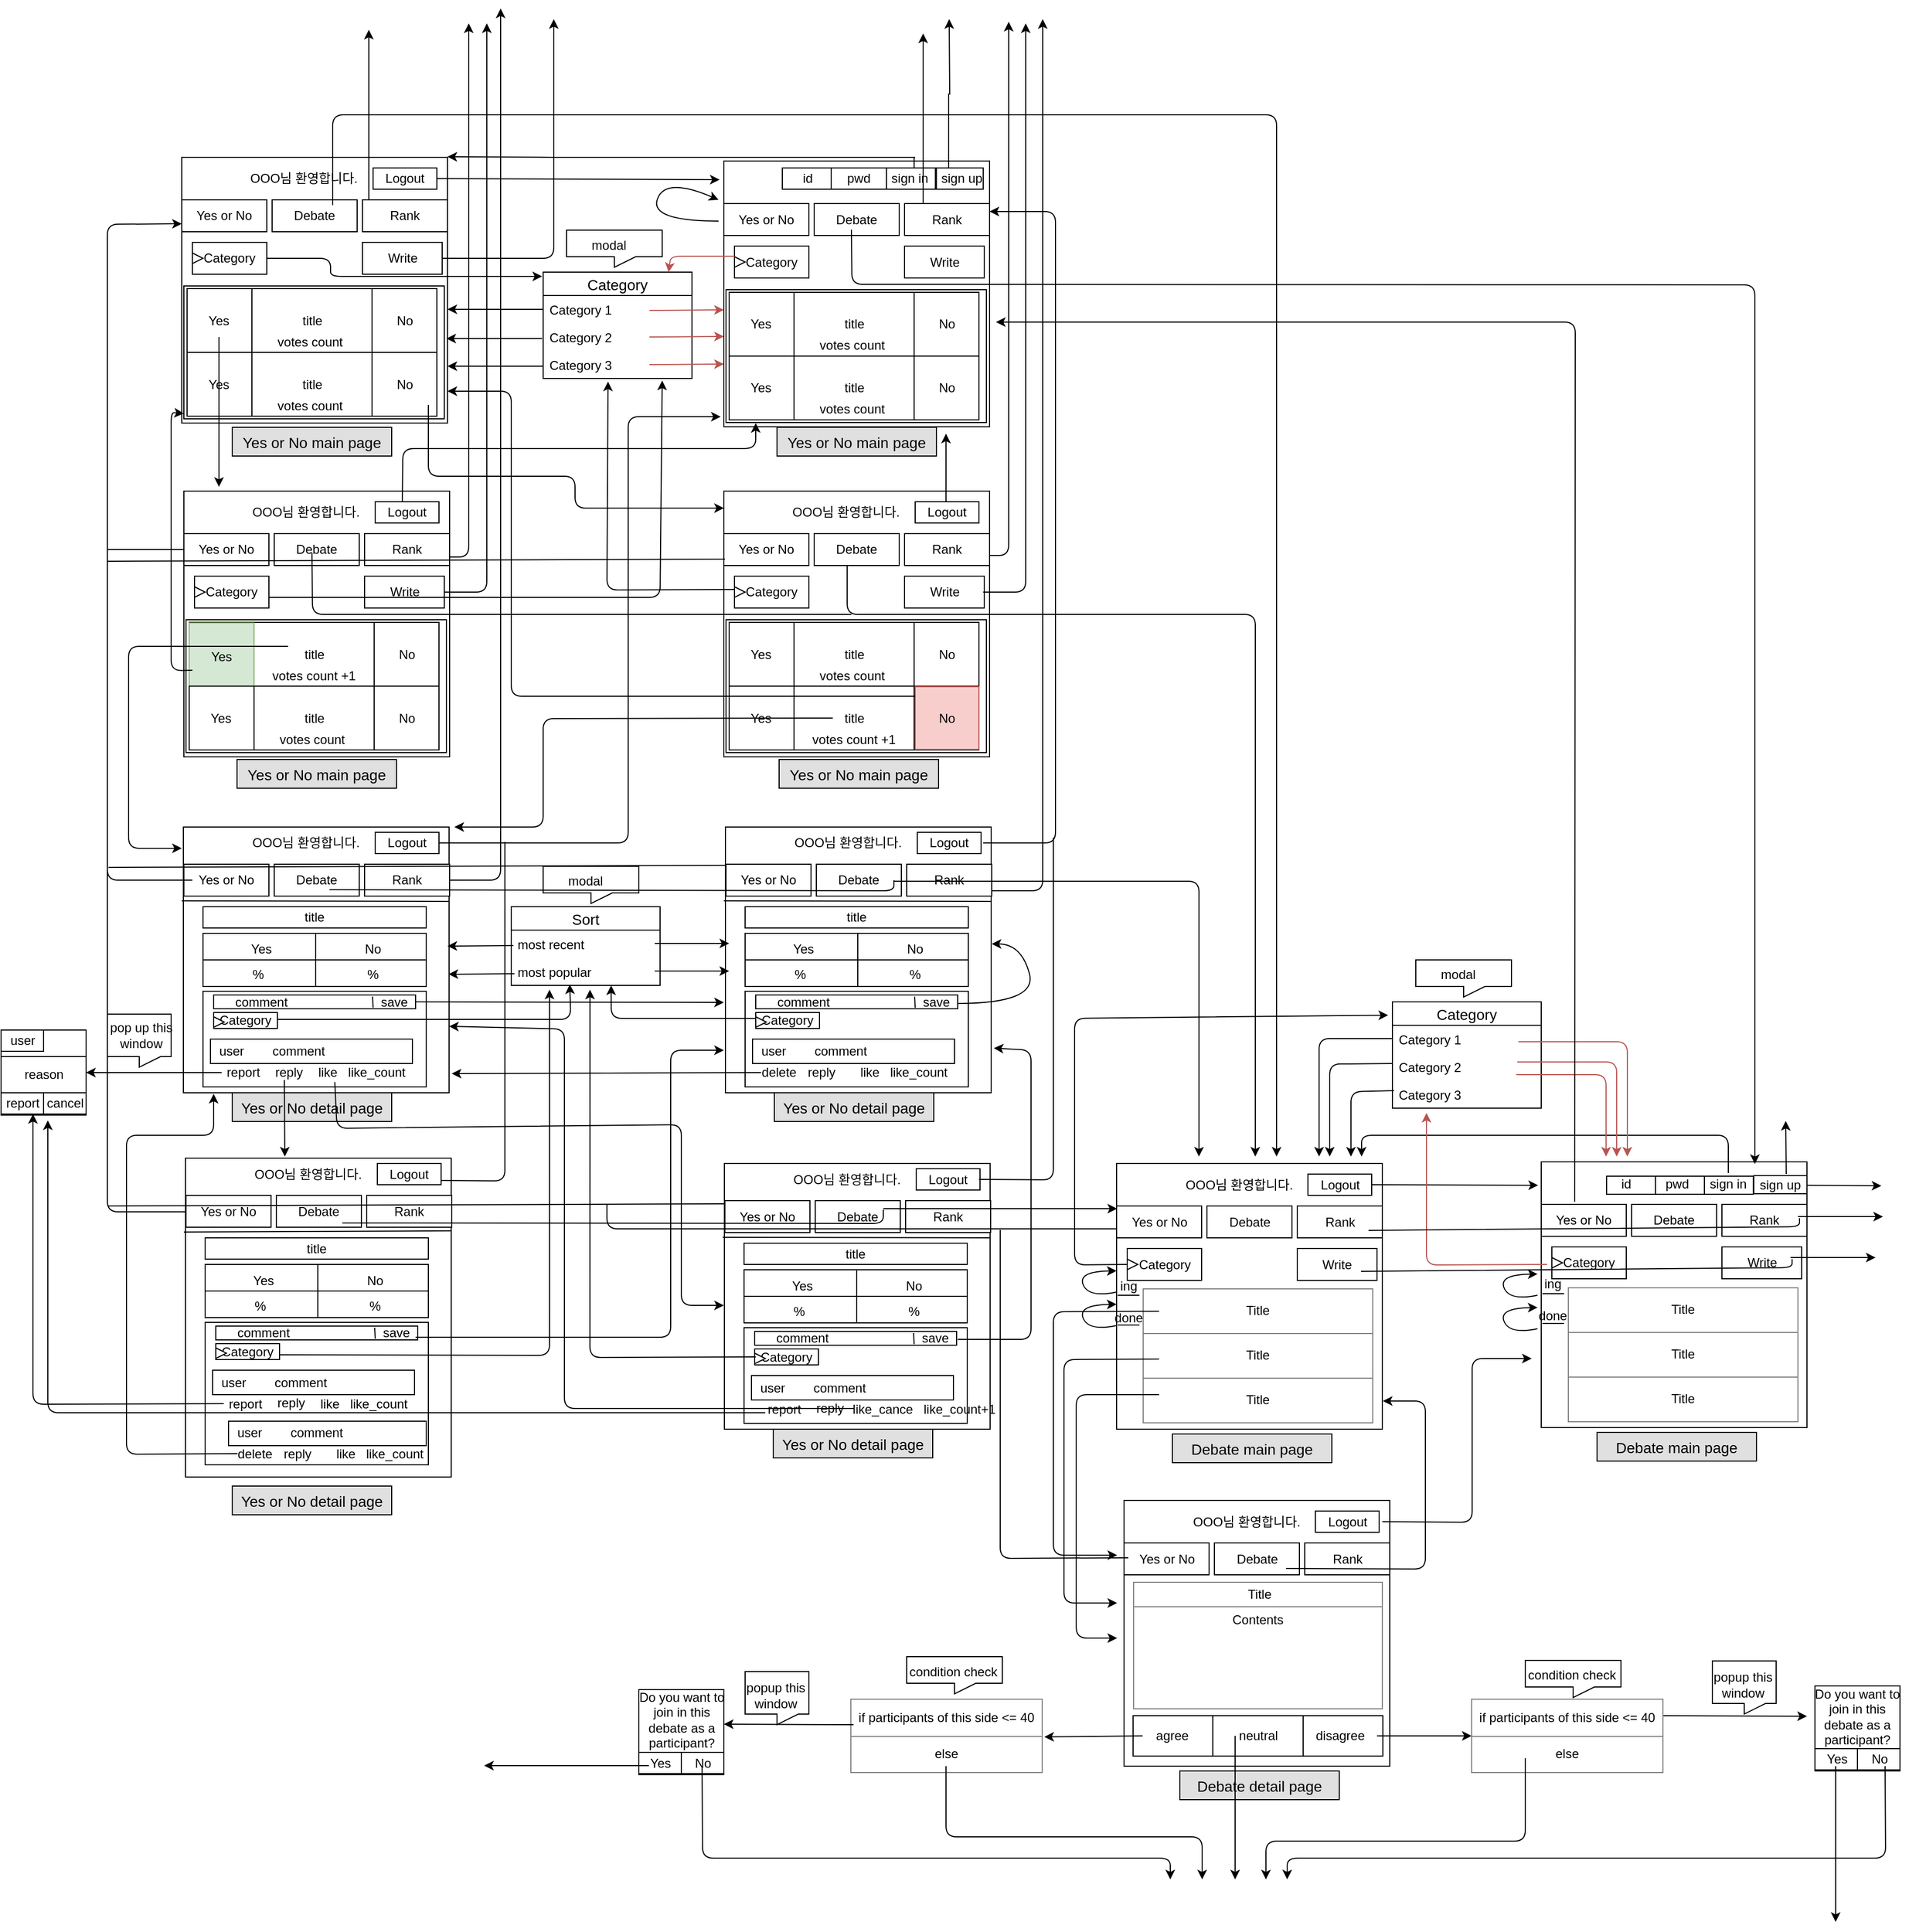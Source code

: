 <mxfile version="10.6.1" type="github"><diagram id="zUErBk7_KwCsyxrCJfzx" name="Page-1"><mxGraphModel dx="1985" dy="1882" grid="1" gridSize="10" guides="1" tooltips="1" connect="1" arrows="1" fold="1" page="1" pageScale="1" pageWidth="827" pageHeight="1169" math="0" shadow="0"><root><mxCell id="0"/><mxCell id="1" parent="0"/><mxCell id="Mb3cPItNvfrm1pvjzKnB-1" value="" style="whiteSpace=wrap;html=1;aspect=fixed;" vertex="1" parent="1"><mxGeometry x="20" y="20" width="250" height="250" as="geometry"/></mxCell><mxCell id="Mb3cPItNvfrm1pvjzKnB-2" value="" style="rounded=0;whiteSpace=wrap;html=1;" vertex="1" parent="1"><mxGeometry x="200" y="30" width="60" height="20" as="geometry"/></mxCell><mxCell id="Mb3cPItNvfrm1pvjzKnB-4" value="Logout" style="text;html=1;strokeColor=none;fillColor=none;align=center;verticalAlign=middle;whiteSpace=wrap;rounded=0;" vertex="1" parent="1"><mxGeometry x="210" y="30" width="40" height="20" as="geometry"/></mxCell><mxCell id="Mb3cPItNvfrm1pvjzKnB-5" value="" style="endArrow=classic;html=1;entryX=-0.016;entryY=0.07;entryDx=0;entryDy=0;entryPerimeter=0;" edge="1" parent="1" target="Mb3cPItNvfrm1pvjzKnB-59"><mxGeometry width="50" height="50" relative="1" as="geometry"><mxPoint x="260" y="40" as="sourcePoint"/><mxPoint x="340" y="40" as="targetPoint"/></mxGeometry></mxCell><mxCell id="Mb3cPItNvfrm1pvjzKnB-6" value="" style="rounded=0;whiteSpace=wrap;html=1;" vertex="1" parent="1"><mxGeometry x="20" y="60" width="80" height="30" as="geometry"/></mxCell><mxCell id="Mb3cPItNvfrm1pvjzKnB-7" value="Yes or No" style="text;html=1;strokeColor=none;fillColor=none;align=center;verticalAlign=middle;whiteSpace=wrap;rounded=0;" vertex="1" parent="1"><mxGeometry x="30" y="65" width="60" height="20" as="geometry"/></mxCell><mxCell id="Mb3cPItNvfrm1pvjzKnB-11" value="" style="rounded=0;whiteSpace=wrap;html=1;" vertex="1" parent="1"><mxGeometry x="105" y="60" width="80" height="30" as="geometry"/></mxCell><mxCell id="Mb3cPItNvfrm1pvjzKnB-16" value="Debate" style="text;html=1;strokeColor=none;fillColor=none;align=center;verticalAlign=middle;whiteSpace=wrap;rounded=0;" vertex="1" parent="1"><mxGeometry x="125" y="65" width="40" height="20" as="geometry"/></mxCell><mxCell id="Mb3cPItNvfrm1pvjzKnB-17" value="" style="rounded=0;whiteSpace=wrap;html=1;" vertex="1" parent="1"><mxGeometry x="190" y="60" width="80" height="30" as="geometry"/></mxCell><mxCell id="Mb3cPItNvfrm1pvjzKnB-18" value="Rank" style="text;html=1;strokeColor=none;fillColor=none;align=center;verticalAlign=middle;whiteSpace=wrap;rounded=0;" vertex="1" parent="1"><mxGeometry x="210" y="65" width="40" height="20" as="geometry"/></mxCell><mxCell id="Mb3cPItNvfrm1pvjzKnB-30" value="Category" style="html=1;whiteSpace=wrap;container=1;recursiveResize=0;collapsible=0;" vertex="1" parent="1"><mxGeometry x="30" y="100" width="70" height="30" as="geometry"/></mxCell><mxCell id="Mb3cPItNvfrm1pvjzKnB-31" value="" style="triangle;html=1;whiteSpace=wrap;" vertex="1" parent="Mb3cPItNvfrm1pvjzKnB-30"><mxGeometry y="10" width="10" height="10" as="geometry"/></mxCell><mxCell id="Mb3cPItNvfrm1pvjzKnB-32" value="" style="rounded=0;whiteSpace=wrap;html=1;" vertex="1" parent="1"><mxGeometry x="190" y="100" width="75" height="30" as="geometry"/></mxCell><mxCell id="Mb3cPItNvfrm1pvjzKnB-33" value="Write" style="text;html=1;strokeColor=none;fillColor=none;align=center;verticalAlign=middle;whiteSpace=wrap;rounded=0;" vertex="1" parent="1"><mxGeometry x="207.5" y="105" width="40" height="20" as="geometry"/></mxCell><mxCell id="Mb3cPItNvfrm1pvjzKnB-34" value="" style="endArrow=classic;html=1;" edge="1" parent="1"><mxGeometry width="50" height="50" relative="1" as="geometry"><mxPoint x="265" y="115" as="sourcePoint"/><mxPoint x="370" y="-110" as="targetPoint"/><Array as="points"><mxPoint x="370" y="115"/></Array></mxGeometry></mxCell><mxCell id="Mb3cPItNvfrm1pvjzKnB-37" value="" style="endArrow=classic;html=1;entryX=-0.007;entryY=0.04;entryDx=0;entryDy=0;entryPerimeter=0;" edge="1" parent="1" target="Mb3cPItNvfrm1pvjzKnB-39"><mxGeometry width="50" height="50" relative="1" as="geometry"><mxPoint x="100" y="115" as="sourcePoint"/><mxPoint x="360" y="140" as="targetPoint"/><Array as="points"><mxPoint x="160" y="115"/><mxPoint x="160" y="132"/></Array></mxGeometry></mxCell><mxCell id="Mb3cPItNvfrm1pvjzKnB-39" value="Category" style="swimlane;fontStyle=0;childLayout=stackLayout;horizontal=1;startSize=22;fillColor=none;horizontalStack=0;resizeParent=1;resizeParentMax=0;resizeLast=0;collapsible=1;marginBottom=0;swimlaneFillColor=#ffffff;align=center;fontSize=14;" vertex="1" parent="1"><mxGeometry x="360" y="128" width="140" height="100" as="geometry"/></mxCell><mxCell id="Mb3cPItNvfrm1pvjzKnB-40" value="Category 1" style="text;strokeColor=none;fillColor=none;spacingLeft=4;spacingRight=4;overflow=hidden;rotatable=0;points=[[0,0.5],[1,0.5]];portConstraint=eastwest;fontSize=12;" vertex="1" parent="Mb3cPItNvfrm1pvjzKnB-39"><mxGeometry y="22" width="140" height="26" as="geometry"/></mxCell><mxCell id="Mb3cPItNvfrm1pvjzKnB-41" value="Category 2" style="text;strokeColor=none;fillColor=none;spacingLeft=4;spacingRight=4;overflow=hidden;rotatable=0;points=[[0,0.5],[1,0.5]];portConstraint=eastwest;fontSize=12;" vertex="1" parent="Mb3cPItNvfrm1pvjzKnB-39"><mxGeometry y="48" width="140" height="26" as="geometry"/></mxCell><mxCell id="Mb3cPItNvfrm1pvjzKnB-167" value="" style="endArrow=classic;html=1;entryX=-0.02;entryY=0.566;entryDx=0;entryDy=0;entryPerimeter=0;fillColor=#f8cecc;strokeColor=#b85450;" edge="1" parent="Mb3cPItNvfrm1pvjzKnB-39"><mxGeometry width="50" height="50" relative="1" as="geometry"><mxPoint x="100" y="87" as="sourcePoint"/><mxPoint x="170" y="86.5" as="targetPoint"/></mxGeometry></mxCell><mxCell id="Mb3cPItNvfrm1pvjzKnB-42" value="Category 3" style="text;strokeColor=none;fillColor=none;spacingLeft=4;spacingRight=4;overflow=hidden;rotatable=0;points=[[0,0.5],[1,0.5]];portConstraint=eastwest;fontSize=12;" vertex="1" parent="Mb3cPItNvfrm1pvjzKnB-39"><mxGeometry y="74" width="140" height="26" as="geometry"/></mxCell><mxCell id="Mb3cPItNvfrm1pvjzKnB-43" value="" style="endArrow=classic;html=1;" edge="1" parent="1"><mxGeometry width="50" height="50" relative="1" as="geometry"><mxPoint x="360" y="163" as="sourcePoint"/><mxPoint x="270" y="163" as="targetPoint"/></mxGeometry></mxCell><mxCell id="Mb3cPItNvfrm1pvjzKnB-44" value="" style="endArrow=classic;html=1;" edge="1" parent="1"><mxGeometry width="50" height="50" relative="1" as="geometry"><mxPoint x="359" y="190.5" as="sourcePoint"/><mxPoint x="269" y="190.5" as="targetPoint"/></mxGeometry></mxCell><mxCell id="Mb3cPItNvfrm1pvjzKnB-45" value="" style="endArrow=classic;html=1;" edge="1" parent="1"><mxGeometry width="50" height="50" relative="1" as="geometry"><mxPoint x="360" y="216.5" as="sourcePoint"/><mxPoint x="270" y="216.5" as="targetPoint"/></mxGeometry></mxCell><mxCell id="Mb3cPItNvfrm1pvjzKnB-46" value="" style="rounded=0;whiteSpace=wrap;html=1;" vertex="1" parent="1"><mxGeometry x="22" y="141" width="245" height="125" as="geometry"/></mxCell><mxCell id="Mb3cPItNvfrm1pvjzKnB-47" value="" style="shape=process;whiteSpace=wrap;html=1;backgroundOutline=1;size=0.26;" vertex="1" parent="1"><mxGeometry x="25" y="143.5" width="235" height="60" as="geometry"/></mxCell><mxCell id="Mb3cPItNvfrm1pvjzKnB-49" value="Yes" style="text;html=1;strokeColor=none;fillColor=none;align=center;verticalAlign=middle;whiteSpace=wrap;rounded=0;" vertex="1" parent="1"><mxGeometry x="35" y="163.5" width="40" height="20" as="geometry"/></mxCell><mxCell id="Mb3cPItNvfrm1pvjzKnB-50" value="No&lt;br&gt;" style="text;html=1;strokeColor=none;fillColor=none;align=center;verticalAlign=middle;whiteSpace=wrap;rounded=0;" vertex="1" parent="1"><mxGeometry x="210" y="163.5" width="40" height="20" as="geometry"/></mxCell><mxCell id="Mb3cPItNvfrm1pvjzKnB-52" value="title" style="text;html=1;strokeColor=none;fillColor=none;align=center;verticalAlign=middle;whiteSpace=wrap;rounded=0;" vertex="1" parent="1"><mxGeometry x="122.5" y="163.5" width="40" height="20" as="geometry"/></mxCell><mxCell id="Mb3cPItNvfrm1pvjzKnB-53" value="votes count&amp;nbsp;" style="text;html=1;strokeColor=none;fillColor=none;align=center;verticalAlign=middle;whiteSpace=wrap;rounded=0;" vertex="1" parent="1"><mxGeometry x="81" y="183.5" width="123" height="20" as="geometry"/></mxCell><mxCell id="Mb3cPItNvfrm1pvjzKnB-54" value="" style="shape=process;whiteSpace=wrap;html=1;backgroundOutline=1;size=0.26;" vertex="1" parent="1"><mxGeometry x="25" y="203.5" width="235" height="60" as="geometry"/></mxCell><mxCell id="Mb3cPItNvfrm1pvjzKnB-55" value="Yes" style="text;html=1;strokeColor=none;fillColor=none;align=center;verticalAlign=middle;whiteSpace=wrap;rounded=0;" vertex="1" parent="1"><mxGeometry x="35" y="223.5" width="40" height="20" as="geometry"/></mxCell><mxCell id="Mb3cPItNvfrm1pvjzKnB-56" value="No&lt;br&gt;" style="text;html=1;strokeColor=none;fillColor=none;align=center;verticalAlign=middle;whiteSpace=wrap;rounded=0;" vertex="1" parent="1"><mxGeometry x="210" y="223.5" width="40" height="20" as="geometry"/></mxCell><mxCell id="Mb3cPItNvfrm1pvjzKnB-57" value="title" style="text;html=1;strokeColor=none;fillColor=none;align=center;verticalAlign=middle;whiteSpace=wrap;rounded=0;" vertex="1" parent="1"><mxGeometry x="122.5" y="223.5" width="40" height="20" as="geometry"/></mxCell><mxCell id="Mb3cPItNvfrm1pvjzKnB-58" value="votes count&amp;nbsp;&lt;br&gt;" style="text;html=1;strokeColor=none;fillColor=none;align=center;verticalAlign=middle;whiteSpace=wrap;rounded=0;" vertex="1" parent="1"><mxGeometry x="81" y="243.5" width="123" height="20" as="geometry"/></mxCell><mxCell id="Mb3cPItNvfrm1pvjzKnB-59" value="" style="whiteSpace=wrap;html=1;aspect=fixed;" vertex="1" parent="1"><mxGeometry x="530" y="23.5" width="250" height="250" as="geometry"/></mxCell><mxCell id="Mb3cPItNvfrm1pvjzKnB-62" value="" style="rounded=0;whiteSpace=wrap;html=1;" vertex="1" parent="1"><mxGeometry x="530" y="63.5" width="80" height="30" as="geometry"/></mxCell><mxCell id="Mb3cPItNvfrm1pvjzKnB-63" value="Yes or No" style="text;html=1;strokeColor=none;fillColor=none;align=center;verticalAlign=middle;whiteSpace=wrap;rounded=0;" vertex="1" parent="1"><mxGeometry x="540" y="68.5" width="60" height="20" as="geometry"/></mxCell><mxCell id="Mb3cPItNvfrm1pvjzKnB-64" value="" style="rounded=0;whiteSpace=wrap;html=1;" vertex="1" parent="1"><mxGeometry x="615" y="63.5" width="80" height="30" as="geometry"/></mxCell><mxCell id="Mb3cPItNvfrm1pvjzKnB-65" value="Debate" style="text;html=1;strokeColor=none;fillColor=none;align=center;verticalAlign=middle;whiteSpace=wrap;rounded=0;" vertex="1" parent="1"><mxGeometry x="635" y="68.5" width="40" height="20" as="geometry"/></mxCell><mxCell id="Mb3cPItNvfrm1pvjzKnB-66" value="" style="rounded=0;whiteSpace=wrap;html=1;" vertex="1" parent="1"><mxGeometry x="700" y="63.5" width="80" height="30" as="geometry"/></mxCell><mxCell id="Mb3cPItNvfrm1pvjzKnB-67" value="Rank" style="text;html=1;strokeColor=none;fillColor=none;align=center;verticalAlign=middle;whiteSpace=wrap;rounded=0;" vertex="1" parent="1"><mxGeometry x="720" y="68.5" width="40" height="20" as="geometry"/></mxCell><mxCell id="Mb3cPItNvfrm1pvjzKnB-68" value="Category" style="html=1;whiteSpace=wrap;container=1;recursiveResize=0;collapsible=0;" vertex="1" parent="1"><mxGeometry x="540" y="103.5" width="70" height="30" as="geometry"/></mxCell><mxCell id="Mb3cPItNvfrm1pvjzKnB-69" value="" style="triangle;html=1;whiteSpace=wrap;" vertex="1" parent="Mb3cPItNvfrm1pvjzKnB-68"><mxGeometry y="10" width="10" height="10" as="geometry"/></mxCell><mxCell id="Mb3cPItNvfrm1pvjzKnB-70" value="" style="rounded=0;whiteSpace=wrap;html=1;" vertex="1" parent="1"><mxGeometry x="700" y="103.5" width="75" height="30" as="geometry"/></mxCell><mxCell id="Mb3cPItNvfrm1pvjzKnB-71" value="Write" style="text;html=1;strokeColor=none;fillColor=none;align=center;verticalAlign=middle;whiteSpace=wrap;rounded=0;" vertex="1" parent="1"><mxGeometry x="717.5" y="108.5" width="40" height="20" as="geometry"/></mxCell><mxCell id="Mb3cPItNvfrm1pvjzKnB-72" value="" style="rounded=0;whiteSpace=wrap;html=1;" vertex="1" parent="1"><mxGeometry x="532" y="144.5" width="245" height="125" as="geometry"/></mxCell><mxCell id="Mb3cPItNvfrm1pvjzKnB-73" value="" style="shape=process;whiteSpace=wrap;html=1;backgroundOutline=1;size=0.26;" vertex="1" parent="1"><mxGeometry x="535" y="147" width="235" height="60" as="geometry"/></mxCell><mxCell id="Mb3cPItNvfrm1pvjzKnB-74" value="Yes" style="text;html=1;strokeColor=none;fillColor=none;align=center;verticalAlign=middle;whiteSpace=wrap;rounded=0;" vertex="1" parent="1"><mxGeometry x="545" y="167" width="40" height="20" as="geometry"/></mxCell><mxCell id="Mb3cPItNvfrm1pvjzKnB-75" value="No&lt;br&gt;" style="text;html=1;strokeColor=none;fillColor=none;align=center;verticalAlign=middle;whiteSpace=wrap;rounded=0;" vertex="1" parent="1"><mxGeometry x="720" y="167" width="40" height="20" as="geometry"/></mxCell><mxCell id="Mb3cPItNvfrm1pvjzKnB-76" value="title" style="text;html=1;strokeColor=none;fillColor=none;align=center;verticalAlign=middle;whiteSpace=wrap;rounded=0;" vertex="1" parent="1"><mxGeometry x="632.5" y="167" width="40" height="20" as="geometry"/></mxCell><mxCell id="Mb3cPItNvfrm1pvjzKnB-77" value="votes count&amp;nbsp;" style="text;html=1;strokeColor=none;fillColor=none;align=center;verticalAlign=middle;whiteSpace=wrap;rounded=0;" vertex="1" parent="1"><mxGeometry x="591" y="187" width="123" height="20" as="geometry"/></mxCell><mxCell id="Mb3cPItNvfrm1pvjzKnB-78" value="" style="shape=process;whiteSpace=wrap;html=1;backgroundOutline=1;size=0.26;" vertex="1" parent="1"><mxGeometry x="535" y="207" width="235" height="60" as="geometry"/></mxCell><mxCell id="Mb3cPItNvfrm1pvjzKnB-79" value="Yes" style="text;html=1;strokeColor=none;fillColor=none;align=center;verticalAlign=middle;whiteSpace=wrap;rounded=0;" vertex="1" parent="1"><mxGeometry x="545" y="227" width="40" height="20" as="geometry"/></mxCell><mxCell id="Mb3cPItNvfrm1pvjzKnB-80" value="No&lt;br&gt;" style="text;html=1;strokeColor=none;fillColor=none;align=center;verticalAlign=middle;whiteSpace=wrap;rounded=0;" vertex="1" parent="1"><mxGeometry x="720" y="227" width="40" height="20" as="geometry"/></mxCell><mxCell id="Mb3cPItNvfrm1pvjzKnB-81" value="title" style="text;html=1;strokeColor=none;fillColor=none;align=center;verticalAlign=middle;whiteSpace=wrap;rounded=0;" vertex="1" parent="1"><mxGeometry x="632.5" y="227" width="40" height="20" as="geometry"/></mxCell><mxCell id="Mb3cPItNvfrm1pvjzKnB-82" value="votes count&amp;nbsp;" style="text;html=1;strokeColor=none;fillColor=none;align=center;verticalAlign=middle;whiteSpace=wrap;rounded=0;" vertex="1" parent="1"><mxGeometry x="591" y="247" width="123" height="20" as="geometry"/></mxCell><mxCell id="Mb3cPItNvfrm1pvjzKnB-83" value="" style="shape=process;whiteSpace=wrap;html=1;backgroundOutline=1;size=0.317;" vertex="1" parent="1"><mxGeometry x="585" y="30" width="144" height="20" as="geometry"/></mxCell><mxCell id="Mb3cPItNvfrm1pvjzKnB-91" value="OOO님 환영합니다." style="text;html=1;strokeColor=none;fillColor=none;align=center;verticalAlign=middle;whiteSpace=wrap;rounded=0;" vertex="1" parent="1"><mxGeometry x="75" y="30" width="120" height="20" as="geometry"/></mxCell><mxCell id="Mb3cPItNvfrm1pvjzKnB-92" value="" style="endArrow=classic;html=1;" edge="1" parent="1"><mxGeometry width="50" height="50" relative="1" as="geometry"><mxPoint x="710" y="20" as="sourcePoint"/><mxPoint x="270" y="19.5" as="targetPoint"/><Array as="points"><mxPoint x="380" y="20"/></Array></mxGeometry></mxCell><mxCell id="Mb3cPItNvfrm1pvjzKnB-98" value="id" style="text;html=1;strokeColor=none;fillColor=none;align=center;verticalAlign=middle;whiteSpace=wrap;rounded=0;" vertex="1" parent="1"><mxGeometry x="589" y="30" width="40" height="20" as="geometry"/></mxCell><mxCell id="Mb3cPItNvfrm1pvjzKnB-99" value="pwd" style="text;html=1;strokeColor=none;fillColor=none;align=center;verticalAlign=middle;whiteSpace=wrap;rounded=0;" vertex="1" parent="1"><mxGeometry x="637" y="30" width="40" height="20" as="geometry"/></mxCell><mxCell id="Mb3cPItNvfrm1pvjzKnB-100" value="sign in" style="text;html=1;strokeColor=none;fillColor=none;align=center;verticalAlign=middle;whiteSpace=wrap;rounded=0;" vertex="1" parent="1"><mxGeometry x="685" y="30" width="40" height="20" as="geometry"/></mxCell><mxCell id="Mb3cPItNvfrm1pvjzKnB-102" value="" style="rounded=0;whiteSpace=wrap;html=1;" vertex="1" parent="1"><mxGeometry x="730" y="30" width="44" height="20" as="geometry"/></mxCell><mxCell id="Mb3cPItNvfrm1pvjzKnB-106" style="edgeStyle=orthogonalEdgeStyle;rounded=0;orthogonalLoop=1;jettySize=auto;html=1;exitX=0.25;exitY=0;exitDx=0;exitDy=0;" edge="1" parent="1" source="Mb3cPItNvfrm1pvjzKnB-103"><mxGeometry relative="1" as="geometry"><mxPoint x="742" y="-110" as="targetPoint"/></mxGeometry></mxCell><mxCell id="Mb3cPItNvfrm1pvjzKnB-103" value="sign up" style="text;html=1;strokeColor=none;fillColor=none;align=center;verticalAlign=middle;whiteSpace=wrap;rounded=0;" vertex="1" parent="1"><mxGeometry x="729" y="30" width="50" height="20" as="geometry"/></mxCell><mxCell id="Mb3cPItNvfrm1pvjzKnB-104" value="" style="endArrow=none;html=1;" edge="1" parent="1"><mxGeometry width="50" height="50" relative="1" as="geometry"><mxPoint x="709" y="30" as="sourcePoint"/><mxPoint x="709" y="20" as="targetPoint"/></mxGeometry></mxCell><mxCell id="Mb3cPItNvfrm1pvjzKnB-110" value="" style="whiteSpace=wrap;html=1;aspect=fixed;" vertex="1" parent="1"><mxGeometry x="22" y="334" width="250" height="250" as="geometry"/></mxCell><mxCell id="Mb3cPItNvfrm1pvjzKnB-111" value="" style="rounded=0;whiteSpace=wrap;html=1;" vertex="1" parent="1"><mxGeometry x="202" y="344" width="60" height="20" as="geometry"/></mxCell><mxCell id="Mb3cPItNvfrm1pvjzKnB-112" value="Logout" style="text;html=1;strokeColor=none;fillColor=none;align=center;verticalAlign=middle;whiteSpace=wrap;rounded=0;" vertex="1" parent="1"><mxGeometry x="212" y="344" width="40" height="20" as="geometry"/></mxCell><mxCell id="Mb3cPItNvfrm1pvjzKnB-113" value="" style="rounded=0;whiteSpace=wrap;html=1;" vertex="1" parent="1"><mxGeometry x="22" y="374" width="80" height="30" as="geometry"/></mxCell><mxCell id="Mb3cPItNvfrm1pvjzKnB-114" value="Yes or No" style="text;html=1;strokeColor=none;fillColor=none;align=center;verticalAlign=middle;whiteSpace=wrap;rounded=0;" vertex="1" parent="1"><mxGeometry x="32" y="379" width="60" height="20" as="geometry"/></mxCell><mxCell id="Mb3cPItNvfrm1pvjzKnB-115" value="" style="rounded=0;whiteSpace=wrap;html=1;" vertex="1" parent="1"><mxGeometry x="107" y="374" width="80" height="30" as="geometry"/></mxCell><mxCell id="Mb3cPItNvfrm1pvjzKnB-116" value="Debate" style="text;html=1;strokeColor=none;fillColor=none;align=center;verticalAlign=middle;whiteSpace=wrap;rounded=0;" vertex="1" parent="1"><mxGeometry x="127" y="379" width="40" height="20" as="geometry"/></mxCell><mxCell id="Mb3cPItNvfrm1pvjzKnB-117" value="" style="rounded=0;whiteSpace=wrap;html=1;" vertex="1" parent="1"><mxGeometry x="192" y="374" width="80" height="30" as="geometry"/></mxCell><mxCell id="Mb3cPItNvfrm1pvjzKnB-118" value="Rank" style="text;html=1;strokeColor=none;fillColor=none;align=center;verticalAlign=middle;whiteSpace=wrap;rounded=0;" vertex="1" parent="1"><mxGeometry x="212" y="379" width="40" height="20" as="geometry"/></mxCell><mxCell id="Mb3cPItNvfrm1pvjzKnB-119" value="Category" style="html=1;whiteSpace=wrap;container=1;recursiveResize=0;collapsible=0;" vertex="1" parent="1"><mxGeometry x="32" y="414" width="70" height="30" as="geometry"/></mxCell><mxCell id="Mb3cPItNvfrm1pvjzKnB-120" value="" style="triangle;html=1;whiteSpace=wrap;" vertex="1" parent="Mb3cPItNvfrm1pvjzKnB-119"><mxGeometry y="10" width="10" height="10" as="geometry"/></mxCell><mxCell id="Mb3cPItNvfrm1pvjzKnB-121" value="" style="rounded=0;whiteSpace=wrap;html=1;" vertex="1" parent="1"><mxGeometry x="192" y="414" width="75" height="30" as="geometry"/></mxCell><mxCell id="Mb3cPItNvfrm1pvjzKnB-122" value="Write" style="text;html=1;strokeColor=none;fillColor=none;align=center;verticalAlign=middle;whiteSpace=wrap;rounded=0;" vertex="1" parent="1"><mxGeometry x="209.5" y="419" width="40" height="20" as="geometry"/></mxCell><mxCell id="Mb3cPItNvfrm1pvjzKnB-123" value="" style="rounded=0;whiteSpace=wrap;html=1;" vertex="1" parent="1"><mxGeometry x="24" y="455" width="245" height="125" as="geometry"/></mxCell><mxCell id="Mb3cPItNvfrm1pvjzKnB-124" value="" style="shape=process;whiteSpace=wrap;html=1;backgroundOutline=1;size=0.26;" vertex="1" parent="1"><mxGeometry x="27" y="457.5" width="235" height="60" as="geometry"/></mxCell><mxCell id="Mb3cPItNvfrm1pvjzKnB-125" value="Yes" style="text;html=1;strokeColor=#82b366;fillColor=#d5e8d4;align=center;verticalAlign=middle;whiteSpace=wrap;rounded=0;" vertex="1" parent="1"><mxGeometry x="27" y="458" width="61" height="63" as="geometry"/></mxCell><mxCell id="Mb3cPItNvfrm1pvjzKnB-126" value="No&lt;br&gt;" style="text;html=1;strokeColor=none;fillColor=none;align=center;verticalAlign=middle;whiteSpace=wrap;rounded=0;" vertex="1" parent="1"><mxGeometry x="212" y="477.5" width="40" height="20" as="geometry"/></mxCell><mxCell id="Mb3cPItNvfrm1pvjzKnB-127" value="title" style="text;html=1;strokeColor=none;fillColor=none;align=center;verticalAlign=middle;whiteSpace=wrap;rounded=0;" vertex="1" parent="1"><mxGeometry x="124.5" y="477.5" width="40" height="20" as="geometry"/></mxCell><mxCell id="Mb3cPItNvfrm1pvjzKnB-128" value="votes count +1" style="text;html=1;strokeColor=none;fillColor=none;align=center;verticalAlign=middle;whiteSpace=wrap;rounded=0;" vertex="1" parent="1"><mxGeometry x="83" y="497.5" width="123" height="20" as="geometry"/></mxCell><mxCell id="Mb3cPItNvfrm1pvjzKnB-129" value="" style="shape=process;whiteSpace=wrap;html=1;backgroundOutline=1;size=0.26;" vertex="1" parent="1"><mxGeometry x="27" y="517.5" width="235" height="60" as="geometry"/></mxCell><mxCell id="Mb3cPItNvfrm1pvjzKnB-130" value="Yes" style="text;html=1;strokeColor=none;fillColor=none;align=center;verticalAlign=middle;whiteSpace=wrap;rounded=0;" vertex="1" parent="1"><mxGeometry x="37" y="537.5" width="40" height="20" as="geometry"/></mxCell><mxCell id="Mb3cPItNvfrm1pvjzKnB-131" value="No&lt;br&gt;" style="text;html=1;strokeColor=none;fillColor=none;align=center;verticalAlign=middle;whiteSpace=wrap;rounded=0;" vertex="1" parent="1"><mxGeometry x="212" y="537.5" width="40" height="20" as="geometry"/></mxCell><mxCell id="Mb3cPItNvfrm1pvjzKnB-132" value="title" style="text;html=1;strokeColor=none;fillColor=none;align=center;verticalAlign=middle;whiteSpace=wrap;rounded=0;" vertex="1" parent="1"><mxGeometry x="124.5" y="537.5" width="40" height="20" as="geometry"/></mxCell><mxCell id="Mb3cPItNvfrm1pvjzKnB-133" value="votes count&amp;nbsp;" style="text;html=1;strokeColor=none;fillColor=none;align=center;verticalAlign=middle;whiteSpace=wrap;rounded=0;" vertex="1" parent="1"><mxGeometry x="83" y="557.5" width="123" height="20" as="geometry"/></mxCell><mxCell id="Mb3cPItNvfrm1pvjzKnB-134" value="OOO님 환영합니다." style="text;html=1;strokeColor=none;fillColor=none;align=center;verticalAlign=middle;whiteSpace=wrap;rounded=0;" vertex="1" parent="1"><mxGeometry x="77" y="344" width="120" height="20" as="geometry"/></mxCell><mxCell id="Mb3cPItNvfrm1pvjzKnB-135" value="" style="endArrow=classic;html=1;" edge="1" parent="1"><mxGeometry width="50" height="50" relative="1" as="geometry"><mxPoint x="55" y="189" as="sourcePoint"/><mxPoint x="55" y="330" as="targetPoint"/></mxGeometry></mxCell><mxCell id="Mb3cPItNvfrm1pvjzKnB-136" value="" style="endArrow=classic;html=1;entryX=0.008;entryY=0.964;entryDx=0;entryDy=0;entryPerimeter=0;" edge="1" parent="1" target="Mb3cPItNvfrm1pvjzKnB-1"><mxGeometry width="50" height="50" relative="1" as="geometry"><mxPoint x="30" y="502.5" as="sourcePoint"/><mxPoint x="20" y="295" as="targetPoint"/><Array as="points"><mxPoint x="10" y="503"/><mxPoint x="10" y="385"/><mxPoint x="10" y="260"/></Array></mxGeometry></mxCell><mxCell id="Mb3cPItNvfrm1pvjzKnB-137" value="" style="endArrow=classic;html=1;" edge="1" parent="1"><mxGeometry width="50" height="50" relative="1" as="geometry"><mxPoint x="252" y="253" as="sourcePoint"/><mxPoint x="530" y="350" as="targetPoint"/><Array as="points"><mxPoint x="252" y="320"/><mxPoint x="390" y="320"/><mxPoint x="390" y="350"/></Array></mxGeometry></mxCell><mxCell id="Mb3cPItNvfrm1pvjzKnB-138" value="" style="whiteSpace=wrap;html=1;aspect=fixed;" vertex="1" parent="1"><mxGeometry x="530" y="334" width="250" height="250" as="geometry"/></mxCell><mxCell id="Mb3cPItNvfrm1pvjzKnB-139" value="" style="rounded=0;whiteSpace=wrap;html=1;" vertex="1" parent="1"><mxGeometry x="710" y="344" width="60" height="20" as="geometry"/></mxCell><mxCell id="Mb3cPItNvfrm1pvjzKnB-140" value="Logout" style="text;html=1;strokeColor=none;fillColor=none;align=center;verticalAlign=middle;whiteSpace=wrap;rounded=0;" vertex="1" parent="1"><mxGeometry x="720" y="344" width="40" height="20" as="geometry"/></mxCell><mxCell id="Mb3cPItNvfrm1pvjzKnB-141" value="" style="rounded=0;whiteSpace=wrap;html=1;" vertex="1" parent="1"><mxGeometry x="530" y="374" width="80" height="30" as="geometry"/></mxCell><mxCell id="Mb3cPItNvfrm1pvjzKnB-142" value="Yes or No" style="text;html=1;strokeColor=none;fillColor=none;align=center;verticalAlign=middle;whiteSpace=wrap;rounded=0;" vertex="1" parent="1"><mxGeometry x="540" y="379" width="60" height="20" as="geometry"/></mxCell><mxCell id="Mb3cPItNvfrm1pvjzKnB-143" value="" style="rounded=0;whiteSpace=wrap;html=1;" vertex="1" parent="1"><mxGeometry x="615" y="374" width="80" height="30" as="geometry"/></mxCell><mxCell id="Mb3cPItNvfrm1pvjzKnB-144" value="Debate" style="text;html=1;strokeColor=none;fillColor=none;align=center;verticalAlign=middle;whiteSpace=wrap;rounded=0;" vertex="1" parent="1"><mxGeometry x="635" y="379" width="40" height="20" as="geometry"/></mxCell><mxCell id="Mb3cPItNvfrm1pvjzKnB-145" value="" style="rounded=0;whiteSpace=wrap;html=1;" vertex="1" parent="1"><mxGeometry x="700" y="374" width="80" height="30" as="geometry"/></mxCell><mxCell id="Mb3cPItNvfrm1pvjzKnB-146" value="Rank" style="text;html=1;strokeColor=none;fillColor=none;align=center;verticalAlign=middle;whiteSpace=wrap;rounded=0;" vertex="1" parent="1"><mxGeometry x="720" y="379" width="40" height="20" as="geometry"/></mxCell><mxCell id="Mb3cPItNvfrm1pvjzKnB-147" value="Category" style="html=1;whiteSpace=wrap;container=1;recursiveResize=0;collapsible=0;" vertex="1" parent="1"><mxGeometry x="540" y="414" width="70" height="30" as="geometry"/></mxCell><mxCell id="Mb3cPItNvfrm1pvjzKnB-148" value="" style="triangle;html=1;whiteSpace=wrap;" vertex="1" parent="Mb3cPItNvfrm1pvjzKnB-147"><mxGeometry y="10" width="10" height="10" as="geometry"/></mxCell><mxCell id="Mb3cPItNvfrm1pvjzKnB-149" value="" style="rounded=0;whiteSpace=wrap;html=1;" vertex="1" parent="1"><mxGeometry x="700" y="414" width="75" height="30" as="geometry"/></mxCell><mxCell id="Mb3cPItNvfrm1pvjzKnB-150" value="Write" style="text;html=1;strokeColor=none;fillColor=none;align=center;verticalAlign=middle;whiteSpace=wrap;rounded=0;" vertex="1" parent="1"><mxGeometry x="717.5" y="419" width="40" height="20" as="geometry"/></mxCell><mxCell id="Mb3cPItNvfrm1pvjzKnB-151" value="" style="rounded=0;whiteSpace=wrap;html=1;" vertex="1" parent="1"><mxGeometry x="532" y="455" width="245" height="125" as="geometry"/></mxCell><mxCell id="Mb3cPItNvfrm1pvjzKnB-152" value="" style="shape=process;whiteSpace=wrap;html=1;backgroundOutline=1;size=0.26;" vertex="1" parent="1"><mxGeometry x="535" y="457.5" width="235" height="60" as="geometry"/></mxCell><mxCell id="Mb3cPItNvfrm1pvjzKnB-153" value="Yes" style="text;html=1;strokeColor=none;fillColor=none;align=center;verticalAlign=middle;whiteSpace=wrap;rounded=0;" vertex="1" parent="1"><mxGeometry x="545" y="477.5" width="40" height="20" as="geometry"/></mxCell><mxCell id="Mb3cPItNvfrm1pvjzKnB-154" value="No&lt;br&gt;" style="text;html=1;strokeColor=none;fillColor=none;align=center;verticalAlign=middle;whiteSpace=wrap;rounded=0;" vertex="1" parent="1"><mxGeometry x="720" y="477.5" width="40" height="20" as="geometry"/></mxCell><mxCell id="Mb3cPItNvfrm1pvjzKnB-155" value="title" style="text;html=1;strokeColor=none;fillColor=none;align=center;verticalAlign=middle;whiteSpace=wrap;rounded=0;" vertex="1" parent="1"><mxGeometry x="632.5" y="477.5" width="40" height="20" as="geometry"/></mxCell><mxCell id="Mb3cPItNvfrm1pvjzKnB-156" value="votes count&amp;nbsp;" style="text;html=1;strokeColor=none;fillColor=none;align=center;verticalAlign=middle;whiteSpace=wrap;rounded=0;" vertex="1" parent="1"><mxGeometry x="591" y="497.5" width="123" height="20" as="geometry"/></mxCell><mxCell id="Mb3cPItNvfrm1pvjzKnB-157" value="" style="shape=process;whiteSpace=wrap;html=1;backgroundOutline=1;size=0.26;" vertex="1" parent="1"><mxGeometry x="535" y="517.5" width="235" height="60" as="geometry"/></mxCell><mxCell id="Mb3cPItNvfrm1pvjzKnB-158" value="Yes" style="text;html=1;strokeColor=none;fillColor=none;align=center;verticalAlign=middle;whiteSpace=wrap;rounded=0;" vertex="1" parent="1"><mxGeometry x="545" y="537.5" width="40" height="20" as="geometry"/></mxCell><mxCell id="Mb3cPItNvfrm1pvjzKnB-159" value="No&lt;br&gt;" style="text;html=1;strokeColor=#b85450;fillColor=#f8cecc;align=center;verticalAlign=middle;whiteSpace=wrap;rounded=0;" vertex="1" parent="1"><mxGeometry x="710" y="518" width="60" height="59" as="geometry"/></mxCell><mxCell id="Mb3cPItNvfrm1pvjzKnB-160" value="title" style="text;html=1;strokeColor=none;fillColor=none;align=center;verticalAlign=middle;whiteSpace=wrap;rounded=0;" vertex="1" parent="1"><mxGeometry x="632.5" y="537.5" width="40" height="20" as="geometry"/></mxCell><mxCell id="Mb3cPItNvfrm1pvjzKnB-161" value="votes count +1" style="text;html=1;strokeColor=none;fillColor=none;align=center;verticalAlign=middle;whiteSpace=wrap;rounded=0;" vertex="1" parent="1"><mxGeometry x="591" y="557.5" width="123" height="20" as="geometry"/></mxCell><mxCell id="Mb3cPItNvfrm1pvjzKnB-162" value="OOO님 환영합니다." style="text;html=1;strokeColor=none;fillColor=none;align=center;verticalAlign=middle;whiteSpace=wrap;rounded=0;" vertex="1" parent="1"><mxGeometry x="585" y="344" width="120" height="20" as="geometry"/></mxCell><mxCell id="Mb3cPItNvfrm1pvjzKnB-163" value="" style="endArrow=classic;html=1;" edge="1" parent="1"><mxGeometry width="50" height="50" relative="1" as="geometry"><mxPoint x="710" y="527" as="sourcePoint"/><mxPoint x="270" y="240" as="targetPoint"/><Array as="points"><mxPoint x="330" y="527"/><mxPoint x="330" y="240"/></Array></mxGeometry></mxCell><mxCell id="Mb3cPItNvfrm1pvjzKnB-164" value="" style="endArrow=classic;html=1;entryX=0.843;entryY=0;entryDx=0;entryDy=0;entryPerimeter=0;fillColor=#f8cecc;strokeColor=#b85450;" edge="1" parent="1" target="Mb3cPItNvfrm1pvjzKnB-39"><mxGeometry width="50" height="50" relative="1" as="geometry"><mxPoint x="540" y="113" as="sourcePoint"/><mxPoint x="450" y="114" as="targetPoint"/><Array as="points"><mxPoint x="480" y="113"/></Array></mxGeometry></mxCell><mxCell id="Mb3cPItNvfrm1pvjzKnB-170" value="" style="endArrow=classic;html=1;entryX=-0.02;entryY=0.566;entryDx=0;entryDy=0;entryPerimeter=0;fillColor=#f8cecc;strokeColor=#b85450;" edge="1" parent="1"><mxGeometry width="50" height="50" relative="1" as="geometry"><mxPoint x="460" y="189" as="sourcePoint"/><mxPoint x="530" y="188.5" as="targetPoint"/></mxGeometry></mxCell><mxCell id="Mb3cPItNvfrm1pvjzKnB-172" value="" style="endArrow=classic;html=1;entryX=-0.02;entryY=0.566;entryDx=0;entryDy=0;entryPerimeter=0;fillColor=#f8cecc;strokeColor=#b85450;" edge="1" parent="1"><mxGeometry width="50" height="50" relative="1" as="geometry"><mxPoint x="460" y="164" as="sourcePoint"/><mxPoint x="530" y="163.5" as="targetPoint"/></mxGeometry></mxCell><mxCell id="Mb3cPItNvfrm1pvjzKnB-174" value="" style="endArrow=classic;html=1;" edge="1" parent="1"><mxGeometry width="50" height="50" relative="1" as="geometry"><mxPoint x="267" y="429" as="sourcePoint"/><mxPoint x="307" y="-106" as="targetPoint"/><Array as="points"><mxPoint x="307" y="429"/></Array></mxGeometry></mxCell><mxCell id="Mb3cPItNvfrm1pvjzKnB-175" value="" style="endArrow=classic;html=1;" edge="1" parent="1"><mxGeometry width="50" height="50" relative="1" as="geometry"><mxPoint x="774" y="429" as="sourcePoint"/><mxPoint x="814" y="-106" as="targetPoint"/><Array as="points"><mxPoint x="814" y="429"/></Array></mxGeometry></mxCell><mxCell id="Mb3cPItNvfrm1pvjzKnB-176" value="" style="endArrow=classic;html=1;" edge="1" parent="1"><mxGeometry width="50" height="50" relative="1" as="geometry"><mxPoint x="739" y="344" as="sourcePoint"/><mxPoint x="739" y="280" as="targetPoint"/><Array as="points"><mxPoint x="739" y="338"/></Array></mxGeometry></mxCell><mxCell id="Mb3cPItNvfrm1pvjzKnB-177" value="" style="endArrow=classic;html=1;" edge="1" parent="1"><mxGeometry width="50" height="50" relative="1" as="geometry"><mxPoint x="227.5" y="344" as="sourcePoint"/><mxPoint x="560" y="270" as="targetPoint"/><Array as="points"><mxPoint x="228" y="294"/><mxPoint x="560" y="294"/></Array></mxGeometry></mxCell><mxCell id="Mb3cPItNvfrm1pvjzKnB-179" value="" style="endArrow=classic;html=1;entryX=0.436;entryY=1.115;entryDx=0;entryDy=0;entryPerimeter=0;" edge="1" parent="1" target="Mb3cPItNvfrm1pvjzKnB-42"><mxGeometry width="50" height="50" relative="1" as="geometry"><mxPoint x="540" y="426.5" as="sourcePoint"/><mxPoint x="420" y="260" as="targetPoint"/><Array as="points"><mxPoint x="420" y="427"/></Array></mxGeometry></mxCell><mxCell id="Mb3cPItNvfrm1pvjzKnB-180" value="" style="endArrow=classic;html=1;entryX=0.8;entryY=1.077;entryDx=0;entryDy=0;entryPerimeter=0;" edge="1" parent="1" target="Mb3cPItNvfrm1pvjzKnB-42"><mxGeometry width="50" height="50" relative="1" as="geometry"><mxPoint x="102.5" y="434" as="sourcePoint"/><mxPoint x="502.5" y="214" as="targetPoint"/><Array as="points"><mxPoint x="470" y="434"/></Array></mxGeometry></mxCell><mxCell id="Mb3cPItNvfrm1pvjzKnB-182" value="" style="whiteSpace=wrap;html=1;aspect=fixed;" vertex="1" parent="1"><mxGeometry x="21.5" y="650" width="250" height="250" as="geometry"/></mxCell><mxCell id="Mb3cPItNvfrm1pvjzKnB-184" value="" style="endArrow=classic;html=1;entryX=1.02;entryY=0;entryDx=0;entryDy=0;entryPerimeter=0;exitX=0;exitY=0.5;exitDx=0;exitDy=0;" edge="1" parent="1" source="Mb3cPItNvfrm1pvjzKnB-160" target="Mb3cPItNvfrm1pvjzKnB-182"><mxGeometry width="50" height="50" relative="1" as="geometry"><mxPoint x="638" y="486.5" as="sourcePoint"/><mxPoint x="350" y="600" as="targetPoint"/><Array as="points"><mxPoint x="360" y="548"/><mxPoint x="360" y="650"/></Array></mxGeometry></mxCell><mxCell id="Mb3cPItNvfrm1pvjzKnB-186" value="Yes or No main page" style="text;align=center;verticalAlign=middle;spacingLeft=4;spacingRight=4;strokeColor=#000000;fillColor=#e0e0e0;rotatable=0;points=[[0,0.5],[1,0.5]];portConstraint=eastwest;fontSize=14;" vertex="1" parent="1"><mxGeometry x="67.5" y="274" width="150" height="27" as="geometry"/></mxCell><mxCell id="Mb3cPItNvfrm1pvjzKnB-187" value="Yes or No main page" style="text;align=center;verticalAlign=middle;spacingLeft=4;spacingRight=4;strokeColor=#000000;fillColor=#e0e0e0;rotatable=0;points=[[0,0.5],[1,0.5]];portConstraint=eastwest;fontSize=14;" vertex="1" parent="1"><mxGeometry x="580" y="274" width="150" height="27" as="geometry"/></mxCell><mxCell id="Mb3cPItNvfrm1pvjzKnB-188" value="Yes or No main page" style="text;align=center;verticalAlign=middle;spacingLeft=4;spacingRight=4;strokeColor=#000000;fillColor=#e0e0e0;rotatable=0;points=[[0,0.5],[1,0.5]];portConstraint=eastwest;fontSize=14;" vertex="1" parent="1"><mxGeometry x="582" y="586.5" width="150" height="27" as="geometry"/></mxCell><mxCell id="Mb3cPItNvfrm1pvjzKnB-189" value="Yes or No main page" style="text;align=center;verticalAlign=middle;spacingLeft=4;spacingRight=4;strokeColor=#000000;fillColor=#e0e0e0;rotatable=0;points=[[0,0.5],[1,0.5]];portConstraint=eastwest;fontSize=14;" vertex="1" parent="1"><mxGeometry x="72" y="586.5" width="150" height="27" as="geometry"/></mxCell><mxCell id="Mb3cPItNvfrm1pvjzKnB-190" value="" style="endArrow=classic;html=1;" edge="1" parent="1"><mxGeometry width="50" height="50" relative="1" as="geometry"><mxPoint x="120" y="480" as="sourcePoint"/><mxPoint x="20" y="670" as="targetPoint"/><Array as="points"><mxPoint x="-30" y="480"/><mxPoint x="-30" y="670"/></Array></mxGeometry></mxCell><mxCell id="Mb3cPItNvfrm1pvjzKnB-191" value="Yes or No detail page" style="text;align=center;verticalAlign=middle;spacingLeft=4;spacingRight=4;strokeColor=#000000;fillColor=#e0e0e0;rotatable=0;points=[[0,0.5],[1,0.5]];portConstraint=eastwest;fontSize=14;" vertex="1" parent="1"><mxGeometry x="67.5" y="900" width="150" height="27" as="geometry"/></mxCell><mxCell id="Mb3cPItNvfrm1pvjzKnB-197" value="" style="rounded=0;whiteSpace=wrap;html=1;" vertex="1" parent="1"><mxGeometry x="202" y="655" width="60" height="20" as="geometry"/></mxCell><mxCell id="Mb3cPItNvfrm1pvjzKnB-198" value="Logout" style="text;html=1;strokeColor=none;fillColor=none;align=center;verticalAlign=middle;whiteSpace=wrap;rounded=0;" vertex="1" parent="1"><mxGeometry x="212" y="655" width="40" height="20" as="geometry"/></mxCell><mxCell id="Mb3cPItNvfrm1pvjzKnB-199" value="" style="rounded=0;whiteSpace=wrap;html=1;" vertex="1" parent="1"><mxGeometry x="22" y="685" width="80" height="30" as="geometry"/></mxCell><mxCell id="Mb3cPItNvfrm1pvjzKnB-200" value="Yes or No" style="text;html=1;strokeColor=none;fillColor=none;align=center;verticalAlign=middle;whiteSpace=wrap;rounded=0;" vertex="1" parent="1"><mxGeometry x="32" y="690" width="60" height="20" as="geometry"/></mxCell><mxCell id="Mb3cPItNvfrm1pvjzKnB-201" value="" style="rounded=0;whiteSpace=wrap;html=1;" vertex="1" parent="1"><mxGeometry x="107" y="685" width="80" height="30" as="geometry"/></mxCell><mxCell id="Mb3cPItNvfrm1pvjzKnB-202" value="Debate" style="text;html=1;strokeColor=none;fillColor=none;align=center;verticalAlign=middle;whiteSpace=wrap;rounded=0;" vertex="1" parent="1"><mxGeometry x="127" y="690" width="40" height="20" as="geometry"/></mxCell><mxCell id="Mb3cPItNvfrm1pvjzKnB-203" value="" style="rounded=0;whiteSpace=wrap;html=1;" vertex="1" parent="1"><mxGeometry x="192" y="685" width="80" height="30" as="geometry"/></mxCell><mxCell id="Mb3cPItNvfrm1pvjzKnB-204" value="Rank" style="text;html=1;strokeColor=none;fillColor=none;align=center;verticalAlign=middle;whiteSpace=wrap;rounded=0;" vertex="1" parent="1"><mxGeometry x="212" y="690" width="40" height="20" as="geometry"/></mxCell><mxCell id="Mb3cPItNvfrm1pvjzKnB-220" value="OOO님 환영합니다." style="text;html=1;strokeColor=none;fillColor=none;align=center;verticalAlign=middle;whiteSpace=wrap;rounded=0;" vertex="1" parent="1"><mxGeometry x="77" y="655" width="120" height="20" as="geometry"/></mxCell><mxCell id="Mb3cPItNvfrm1pvjzKnB-221" value="" style="endArrow=classic;html=1;entryX=0;entryY=0.75;entryDx=0;entryDy=0;" edge="1" parent="1" target="Mb3cPItNvfrm1pvjzKnB-6"><mxGeometry width="50" height="50" relative="1" as="geometry"><mxPoint x="30" y="700" as="sourcePoint"/><mxPoint x="-20" y="80" as="targetPoint"/><Array as="points"><mxPoint x="-50" y="700"/><mxPoint x="-50" y="83"/></Array></mxGeometry></mxCell><mxCell id="Mb3cPItNvfrm1pvjzKnB-223" value="" style="endArrow=none;html=1;entryX=1.002;entryY=0.28;entryDx=0;entryDy=0;entryPerimeter=0;" edge="1" parent="1" target="Mb3cPItNvfrm1pvjzKnB-182"><mxGeometry width="50" height="50" relative="1" as="geometry"><mxPoint x="20" y="719.5" as="sourcePoint"/><mxPoint x="100" y="719.5" as="targetPoint"/></mxGeometry></mxCell><mxCell id="Mb3cPItNvfrm1pvjzKnB-224" value="" style="rounded=0;whiteSpace=wrap;html=1;" vertex="1" parent="1"><mxGeometry x="40" y="725" width="210" height="20" as="geometry"/></mxCell><mxCell id="Mb3cPItNvfrm1pvjzKnB-225" value="title" style="text;html=1;strokeColor=none;fillColor=none;align=center;verticalAlign=middle;whiteSpace=wrap;rounded=0;" vertex="1" parent="1"><mxGeometry x="60" y="725" width="170" height="20" as="geometry"/></mxCell><mxCell id="Mb3cPItNvfrm1pvjzKnB-226" value="" style="shape=internalStorage;whiteSpace=wrap;html=1;backgroundOutline=1;dx=106;dy=25;" vertex="1" parent="1"><mxGeometry x="40" y="750" width="210" height="50" as="geometry"/></mxCell><mxCell id="Mb3cPItNvfrm1pvjzKnB-227" value="Yes" style="text;html=1;strokeColor=none;fillColor=none;align=center;verticalAlign=middle;whiteSpace=wrap;rounded=0;" vertex="1" parent="1"><mxGeometry x="55" y="755" width="80" height="20" as="geometry"/></mxCell><mxCell id="Mb3cPItNvfrm1pvjzKnB-228" value="No" style="text;html=1;strokeColor=none;fillColor=none;align=center;verticalAlign=middle;whiteSpace=wrap;rounded=0;" vertex="1" parent="1"><mxGeometry x="160" y="755" width="80" height="20" as="geometry"/></mxCell><mxCell id="Mb3cPItNvfrm1pvjzKnB-229" value="%" style="text;html=1;strokeColor=none;fillColor=none;align=center;verticalAlign=middle;whiteSpace=wrap;rounded=0;" vertex="1" parent="1"><mxGeometry x="52" y="779" width="80" height="20" as="geometry"/></mxCell><mxCell id="Mb3cPItNvfrm1pvjzKnB-230" value="%" style="text;html=1;strokeColor=none;fillColor=none;align=center;verticalAlign=middle;whiteSpace=wrap;rounded=0;" vertex="1" parent="1"><mxGeometry x="160" y="779" width="80" height="20" as="geometry"/></mxCell><mxCell id="Mb3cPItNvfrm1pvjzKnB-231" value="" style="rounded=0;whiteSpace=wrap;html=1;" vertex="1" parent="1"><mxGeometry x="40" y="804.5" width="210" height="90" as="geometry"/></mxCell><mxCell id="Mb3cPItNvfrm1pvjzKnB-232" value="" style="rounded=0;whiteSpace=wrap;html=1;" vertex="1" parent="1"><mxGeometry x="50" y="808" width="190" height="13" as="geometry"/></mxCell><mxCell id="Mb3cPItNvfrm1pvjzKnB-233" value="comment" style="text;html=1;strokeColor=none;fillColor=none;align=center;verticalAlign=middle;whiteSpace=wrap;rounded=0;" vertex="1" parent="1"><mxGeometry x="50" y="804.5" width="90" height="20" as="geometry"/></mxCell><mxCell id="Mb3cPItNvfrm1pvjzKnB-235" value="save" style="text;html=1;strokeColor=none;fillColor=none;align=center;verticalAlign=middle;whiteSpace=wrap;rounded=0;" vertex="1" parent="1"><mxGeometry x="200" y="804.5" width="40" height="20" as="geometry"/></mxCell><mxCell id="Mb3cPItNvfrm1pvjzKnB-236" value="" style="endArrow=none;html=1;" edge="1" parent="1"><mxGeometry width="50" height="50" relative="1" as="geometry"><mxPoint x="200" y="820" as="sourcePoint"/><mxPoint x="199.5" y="809.5" as="targetPoint"/></mxGeometry></mxCell><mxCell id="Mb3cPItNvfrm1pvjzKnB-205" value="Category" style="html=1;whiteSpace=wrap;container=1;recursiveResize=0;collapsible=0;" vertex="1" parent="1"><mxGeometry x="50" y="824.5" width="60" height="15" as="geometry"/></mxCell><mxCell id="Mb3cPItNvfrm1pvjzKnB-206" value="" style="triangle;html=1;whiteSpace=wrap;" vertex="1" parent="Mb3cPItNvfrm1pvjzKnB-205"><mxGeometry y="4" width="10" height="10" as="geometry"/></mxCell><mxCell id="Mb3cPItNvfrm1pvjzKnB-237" value="" style="rounded=0;whiteSpace=wrap;html=1;" vertex="1" parent="1"><mxGeometry x="47" y="849.5" width="190" height="23" as="geometry"/></mxCell><mxCell id="Mb3cPItNvfrm1pvjzKnB-242" value="comment" style="text;html=1;strokeColor=none;fillColor=none;align=center;verticalAlign=middle;whiteSpace=wrap;rounded=0;" vertex="1" parent="1"><mxGeometry x="90" y="851" width="80" height="20" as="geometry"/></mxCell><mxCell id="Mb3cPItNvfrm1pvjzKnB-243" value="user&lt;br&gt;" style="text;html=1;strokeColor=none;fillColor=none;align=center;verticalAlign=middle;whiteSpace=wrap;rounded=0;" vertex="1" parent="1"><mxGeometry x="47" y="851" width="40" height="20" as="geometry"/></mxCell><mxCell id="Mb3cPItNvfrm1pvjzKnB-245" value="like &amp;nbsp; like_count" style="text;html=1;strokeColor=none;fillColor=none;align=center;verticalAlign=middle;whiteSpace=wrap;rounded=0;" vertex="1" parent="1"><mxGeometry x="117" y="871" width="145" height="20" as="geometry"/></mxCell><mxCell id="Mb3cPItNvfrm1pvjzKnB-246" value="report" style="text;html=1;strokeColor=none;fillColor=none;align=center;verticalAlign=middle;whiteSpace=wrap;rounded=0;" vertex="1" parent="1"><mxGeometry x="57.5" y="871" width="40" height="20" as="geometry"/></mxCell><mxCell id="Mb3cPItNvfrm1pvjzKnB-278" value="" style="whiteSpace=wrap;html=1;aspect=fixed;" vertex="1" parent="1"><mxGeometry x="531.5" y="650" width="250" height="250" as="geometry"/></mxCell><mxCell id="Mb3cPItNvfrm1pvjzKnB-279" value="Yes or No detail page" style="text;align=center;verticalAlign=middle;spacingLeft=4;spacingRight=4;strokeColor=#000000;fillColor=#e0e0e0;rotatable=0;points=[[0,0.5],[1,0.5]];portConstraint=eastwest;fontSize=14;" vertex="1" parent="1"><mxGeometry x="577.5" y="900" width="150" height="27" as="geometry"/></mxCell><mxCell id="Mb3cPItNvfrm1pvjzKnB-280" value="" style="rounded=0;whiteSpace=wrap;html=1;" vertex="1" parent="1"><mxGeometry x="712" y="655" width="60" height="20" as="geometry"/></mxCell><mxCell id="Mb3cPItNvfrm1pvjzKnB-281" value="Logout" style="text;html=1;strokeColor=none;fillColor=none;align=center;verticalAlign=middle;whiteSpace=wrap;rounded=0;" vertex="1" parent="1"><mxGeometry x="722" y="655" width="40" height="20" as="geometry"/></mxCell><mxCell id="Mb3cPItNvfrm1pvjzKnB-282" value="" style="rounded=0;whiteSpace=wrap;html=1;" vertex="1" parent="1"><mxGeometry x="532" y="685" width="80" height="30" as="geometry"/></mxCell><mxCell id="Mb3cPItNvfrm1pvjzKnB-283" value="Yes or No" style="text;html=1;strokeColor=none;fillColor=none;align=center;verticalAlign=middle;whiteSpace=wrap;rounded=0;" vertex="1" parent="1"><mxGeometry x="542" y="690" width="60" height="20" as="geometry"/></mxCell><mxCell id="Mb3cPItNvfrm1pvjzKnB-284" value="" style="rounded=0;whiteSpace=wrap;html=1;" vertex="1" parent="1"><mxGeometry x="617" y="685" width="80" height="30" as="geometry"/></mxCell><mxCell id="Mb3cPItNvfrm1pvjzKnB-285" value="Debate" style="text;html=1;strokeColor=none;fillColor=none;align=center;verticalAlign=middle;whiteSpace=wrap;rounded=0;" vertex="1" parent="1"><mxGeometry x="637" y="690" width="40" height="20" as="geometry"/></mxCell><mxCell id="Mb3cPItNvfrm1pvjzKnB-286" value="" style="rounded=0;whiteSpace=wrap;html=1;" vertex="1" parent="1"><mxGeometry x="702" y="685" width="80" height="30" as="geometry"/></mxCell><mxCell id="Mb3cPItNvfrm1pvjzKnB-287" value="Rank" style="text;html=1;strokeColor=none;fillColor=none;align=center;verticalAlign=middle;whiteSpace=wrap;rounded=0;" vertex="1" parent="1"><mxGeometry x="722" y="690" width="40" height="20" as="geometry"/></mxCell><mxCell id="Mb3cPItNvfrm1pvjzKnB-288" value="OOO님 환영합니다." style="text;html=1;strokeColor=none;fillColor=none;align=center;verticalAlign=middle;whiteSpace=wrap;rounded=0;" vertex="1" parent="1"><mxGeometry x="587" y="655" width="120" height="20" as="geometry"/></mxCell><mxCell id="Mb3cPItNvfrm1pvjzKnB-289" value="" style="endArrow=none;html=1;entryX=1.002;entryY=0.28;entryDx=0;entryDy=0;entryPerimeter=0;" edge="1" parent="1" target="Mb3cPItNvfrm1pvjzKnB-278"><mxGeometry width="50" height="50" relative="1" as="geometry"><mxPoint x="530" y="719.5" as="sourcePoint"/><mxPoint x="610" y="719.5" as="targetPoint"/></mxGeometry></mxCell><mxCell id="Mb3cPItNvfrm1pvjzKnB-290" value="" style="rounded=0;whiteSpace=wrap;html=1;" vertex="1" parent="1"><mxGeometry x="550" y="725" width="210" height="20" as="geometry"/></mxCell><mxCell id="Mb3cPItNvfrm1pvjzKnB-291" value="title" style="text;html=1;strokeColor=none;fillColor=none;align=center;verticalAlign=middle;whiteSpace=wrap;rounded=0;" vertex="1" parent="1"><mxGeometry x="570" y="725" width="170" height="20" as="geometry"/></mxCell><mxCell id="Mb3cPItNvfrm1pvjzKnB-292" value="" style="shape=internalStorage;whiteSpace=wrap;html=1;backgroundOutline=1;dx=106;dy=25;" vertex="1" parent="1"><mxGeometry x="550" y="750" width="210" height="50" as="geometry"/></mxCell><mxCell id="Mb3cPItNvfrm1pvjzKnB-293" value="Yes" style="text;html=1;strokeColor=none;fillColor=none;align=center;verticalAlign=middle;whiteSpace=wrap;rounded=0;" vertex="1" parent="1"><mxGeometry x="565" y="755" width="80" height="20" as="geometry"/></mxCell><mxCell id="Mb3cPItNvfrm1pvjzKnB-294" value="No" style="text;html=1;strokeColor=none;fillColor=none;align=center;verticalAlign=middle;whiteSpace=wrap;rounded=0;" vertex="1" parent="1"><mxGeometry x="670" y="755" width="80" height="20" as="geometry"/></mxCell><mxCell id="Mb3cPItNvfrm1pvjzKnB-295" value="%" style="text;html=1;strokeColor=none;fillColor=none;align=center;verticalAlign=middle;whiteSpace=wrap;rounded=0;" vertex="1" parent="1"><mxGeometry x="562" y="779" width="80" height="20" as="geometry"/></mxCell><mxCell id="Mb3cPItNvfrm1pvjzKnB-296" value="%" style="text;html=1;strokeColor=none;fillColor=none;align=center;verticalAlign=middle;whiteSpace=wrap;rounded=0;" vertex="1" parent="1"><mxGeometry x="670" y="779" width="80" height="20" as="geometry"/></mxCell><mxCell id="Mb3cPItNvfrm1pvjzKnB-297" value="" style="rounded=0;whiteSpace=wrap;html=1;" vertex="1" parent="1"><mxGeometry x="550" y="804.5" width="210" height="90" as="geometry"/></mxCell><mxCell id="Mb3cPItNvfrm1pvjzKnB-298" value="" style="rounded=0;whiteSpace=wrap;html=1;" vertex="1" parent="1"><mxGeometry x="560" y="808" width="190" height="13" as="geometry"/></mxCell><mxCell id="Mb3cPItNvfrm1pvjzKnB-299" value="comment" style="text;html=1;strokeColor=none;fillColor=none;align=center;verticalAlign=middle;whiteSpace=wrap;rounded=0;" vertex="1" parent="1"><mxGeometry x="560" y="804.5" width="90" height="20" as="geometry"/></mxCell><mxCell id="Mb3cPItNvfrm1pvjzKnB-300" value="save" style="text;html=1;strokeColor=none;fillColor=none;align=center;verticalAlign=middle;whiteSpace=wrap;rounded=0;" vertex="1" parent="1"><mxGeometry x="710" y="804.5" width="40" height="20" as="geometry"/></mxCell><mxCell id="Mb3cPItNvfrm1pvjzKnB-301" value="" style="endArrow=none;html=1;" edge="1" parent="1"><mxGeometry width="50" height="50" relative="1" as="geometry"><mxPoint x="710" y="820" as="sourcePoint"/><mxPoint x="709.5" y="809.5" as="targetPoint"/></mxGeometry></mxCell><mxCell id="Mb3cPItNvfrm1pvjzKnB-302" value="Category" style="html=1;whiteSpace=wrap;container=1;recursiveResize=0;collapsible=0;" vertex="1" parent="1"><mxGeometry x="560" y="824.5" width="60" height="15" as="geometry"/></mxCell><mxCell id="Mb3cPItNvfrm1pvjzKnB-303" value="" style="triangle;html=1;whiteSpace=wrap;" vertex="1" parent="Mb3cPItNvfrm1pvjzKnB-302"><mxGeometry y="4" width="10" height="10" as="geometry"/></mxCell><mxCell id="Mb3cPItNvfrm1pvjzKnB-304" value="" style="rounded=0;whiteSpace=wrap;html=1;" vertex="1" parent="1"><mxGeometry x="557" y="849.5" width="190" height="23" as="geometry"/></mxCell><mxCell id="Mb3cPItNvfrm1pvjzKnB-305" value="comment" style="text;html=1;strokeColor=none;fillColor=none;align=center;verticalAlign=middle;whiteSpace=wrap;rounded=0;" vertex="1" parent="1"><mxGeometry x="600" y="851" width="80" height="20" as="geometry"/></mxCell><mxCell id="Mb3cPItNvfrm1pvjzKnB-306" value="user&lt;br&gt;" style="text;html=1;strokeColor=none;fillColor=none;align=center;verticalAlign=middle;whiteSpace=wrap;rounded=0;" vertex="1" parent="1"><mxGeometry x="557" y="851" width="40" height="20" as="geometry"/></mxCell><mxCell id="Mb3cPItNvfrm1pvjzKnB-307" value="like &amp;nbsp; like_count" style="text;html=1;strokeColor=none;fillColor=none;align=center;verticalAlign=middle;whiteSpace=wrap;rounded=0;" vertex="1" parent="1"><mxGeometry x="627" y="871" width="145" height="20" as="geometry"/></mxCell><mxCell id="Mb3cPItNvfrm1pvjzKnB-309" value="" style="endArrow=classic;html=1;" edge="1" parent="1"><mxGeometry width="50" height="50" relative="1" as="geometry"><mxPoint x="240" y="814.5" as="sourcePoint"/><mxPoint x="530" y="815" as="targetPoint"/></mxGeometry></mxCell><mxCell id="Mb3cPItNvfrm1pvjzKnB-310" value="reply" style="text;html=1;strokeColor=none;fillColor=none;align=center;verticalAlign=middle;whiteSpace=wrap;rounded=0;" vertex="1" parent="1"><mxGeometry x="101" y="870.5" width="40" height="20" as="geometry"/></mxCell><mxCell id="Mb3cPItNvfrm1pvjzKnB-311" value="reply" style="text;html=1;strokeColor=none;fillColor=none;align=center;verticalAlign=middle;whiteSpace=wrap;rounded=0;" vertex="1" parent="1"><mxGeometry x="602" y="870.5" width="40" height="20" as="geometry"/></mxCell><mxCell id="Mb3cPItNvfrm1pvjzKnB-312" value="delete" style="text;html=1;strokeColor=none;fillColor=none;align=center;verticalAlign=middle;whiteSpace=wrap;rounded=0;" vertex="1" parent="1"><mxGeometry x="562" y="870.5" width="40" height="20" as="geometry"/></mxCell><mxCell id="Mb3cPItNvfrm1pvjzKnB-315" value="Sort" style="swimlane;fontStyle=0;childLayout=stackLayout;horizontal=1;startSize=22;fillColor=none;horizontalStack=0;resizeParent=1;resizeParentMax=0;resizeLast=0;collapsible=1;marginBottom=0;swimlaneFillColor=#ffffff;align=center;fontSize=14;" vertex="1" parent="1"><mxGeometry x="330" y="725" width="140" height="74" as="geometry"/></mxCell><mxCell id="Mb3cPItNvfrm1pvjzKnB-316" value="most recent" style="text;strokeColor=none;fillColor=none;spacingLeft=4;spacingRight=4;overflow=hidden;rotatable=0;points=[[0,0.5],[1,0.5]];portConstraint=eastwest;fontSize=12;" vertex="1" parent="Mb3cPItNvfrm1pvjzKnB-315"><mxGeometry y="22" width="140" height="26" as="geometry"/></mxCell><mxCell id="Mb3cPItNvfrm1pvjzKnB-317" value="most popular" style="text;strokeColor=none;fillColor=none;spacingLeft=4;spacingRight=4;overflow=hidden;rotatable=0;points=[[0,0.5],[1,0.5]];portConstraint=eastwest;fontSize=12;" vertex="1" parent="Mb3cPItNvfrm1pvjzKnB-315"><mxGeometry y="48" width="140" height="26" as="geometry"/></mxCell><mxCell id="Mb3cPItNvfrm1pvjzKnB-321" value="" style="endArrow=classic;html=1;entryX=0.393;entryY=0.962;entryDx=0;entryDy=0;entryPerimeter=0;" edge="1" parent="1" target="Mb3cPItNvfrm1pvjzKnB-317"><mxGeometry width="50" height="50" relative="1" as="geometry"><mxPoint x="110" y="831" as="sourcePoint"/><mxPoint x="386" y="820" as="targetPoint"/><Array as="points"><mxPoint x="386" y="831"/></Array></mxGeometry></mxCell><mxCell id="Mb3cPItNvfrm1pvjzKnB-322" value="" style="endArrow=classic;html=1;entryX=0.671;entryY=1;entryDx=0;entryDy=0;entryPerimeter=0;" edge="1" parent="1" target="Mb3cPItNvfrm1pvjzKnB-317"><mxGeometry width="50" height="50" relative="1" as="geometry"><mxPoint x="560" y="830" as="sourcePoint"/><mxPoint x="421.5" y="814.5" as="targetPoint"/><Array as="points"><mxPoint x="424" y="830"/></Array></mxGeometry></mxCell><mxCell id="Mb3cPItNvfrm1pvjzKnB-323" value="" style="endArrow=classic;html=1;" edge="1" parent="1"><mxGeometry width="50" height="50" relative="1" as="geometry"><mxPoint x="332" y="761.5" as="sourcePoint"/><mxPoint x="270" y="762" as="targetPoint"/></mxGeometry></mxCell><mxCell id="Mb3cPItNvfrm1pvjzKnB-325" value="" style="endArrow=classic;html=1;" edge="1" parent="1"><mxGeometry width="50" height="50" relative="1" as="geometry"><mxPoint x="333" y="788" as="sourcePoint"/><mxPoint x="271" y="788.5" as="targetPoint"/></mxGeometry></mxCell><mxCell id="Mb3cPItNvfrm1pvjzKnB-326" value="" style="endArrow=classic;html=1;" edge="1" parent="1"><mxGeometry width="50" height="50" relative="1" as="geometry"><mxPoint x="465" y="759.5" as="sourcePoint"/><mxPoint x="535" y="759.5" as="targetPoint"/></mxGeometry></mxCell><mxCell id="Mb3cPItNvfrm1pvjzKnB-327" value="" style="endArrow=classic;html=1;" edge="1" parent="1"><mxGeometry width="50" height="50" relative="1" as="geometry"><mxPoint x="465" y="785.5" as="sourcePoint"/><mxPoint x="535" y="785.5" as="targetPoint"/></mxGeometry></mxCell><mxCell id="Mb3cPItNvfrm1pvjzKnB-328" value="" style="endArrow=classic;html=1;entryX=1.01;entryY=0.928;entryDx=0;entryDy=0;entryPerimeter=0;" edge="1" parent="1" target="Mb3cPItNvfrm1pvjzKnB-182"><mxGeometry width="50" height="50" relative="1" as="geometry"><mxPoint x="565" y="881" as="sourcePoint"/><mxPoint x="340" y="890" as="targetPoint"/></mxGeometry></mxCell><mxCell id="Mb3cPItNvfrm1pvjzKnB-329" value="" style="curved=1;endArrow=classic;html=1;entryX=1.002;entryY=0.476;entryDx=0;entryDy=0;entryPerimeter=0;" edge="1" parent="1"><mxGeometry width="50" height="50" relative="1" as="geometry"><mxPoint x="750" y="816" as="sourcePoint"/><mxPoint x="782" y="760" as="targetPoint"/><Array as="points"><mxPoint x="825" y="816"/><mxPoint x="810" y="760"/></Array></mxGeometry></mxCell><mxCell id="Mb3cPItNvfrm1pvjzKnB-330" value="" style="endArrow=classic;html=1;entryX=-0.012;entryY=0.962;entryDx=0;entryDy=0;entryPerimeter=0;" edge="1" parent="1" target="Mb3cPItNvfrm1pvjzKnB-59"><mxGeometry width="50" height="50" relative="1" as="geometry"><mxPoint x="262" y="665" as="sourcePoint"/><mxPoint x="450" y="250" as="targetPoint"/><Array as="points"><mxPoint x="440" y="665"/><mxPoint x="440" y="264"/></Array></mxGeometry></mxCell><mxCell id="Mb3cPItNvfrm1pvjzKnB-331" value="" style="endArrow=classic;html=1;entryX=1;entryY=0.25;entryDx=0;entryDy=0;" edge="1" parent="1" target="Mb3cPItNvfrm1pvjzKnB-66"><mxGeometry width="50" height="50" relative="1" as="geometry"><mxPoint x="774" y="665" as="sourcePoint"/><mxPoint x="800" y="70" as="targetPoint"/><Array as="points"><mxPoint x="842" y="665"/><mxPoint x="842" y="71"/></Array></mxGeometry></mxCell><mxCell id="Mb3cPItNvfrm1pvjzKnB-333" value="" style="endArrow=classic;html=1;exitX=0.075;exitY=0;exitDx=0;exitDy=0;exitPerimeter=0;" edge="1" parent="1" source="Mb3cPItNvfrm1pvjzKnB-17"><mxGeometry width="50" height="50" relative="1" as="geometry"><mxPoint x="177" y="-47" as="sourcePoint"/><mxPoint x="196" y="-100" as="targetPoint"/></mxGeometry></mxCell><mxCell id="Mb3cPItNvfrm1pvjzKnB-334" value="" style="endArrow=classic;html=1;exitX=0.075;exitY=0;exitDx=0;exitDy=0;exitPerimeter=0;" edge="1" parent="1"><mxGeometry width="50" height="50" relative="1" as="geometry"><mxPoint x="717.5" y="63.5" as="sourcePoint"/><mxPoint x="717.5" y="-96.5" as="targetPoint"/></mxGeometry></mxCell><mxCell id="Mb3cPItNvfrm1pvjzKnB-335" value="" style="endArrow=classic;html=1;" edge="1" parent="1"><mxGeometry width="50" height="50" relative="1" as="geometry"><mxPoint x="272" y="396" as="sourcePoint"/><mxPoint x="290" y="-106" as="targetPoint"/><Array as="points"><mxPoint x="290" y="396"/></Array></mxGeometry></mxCell><mxCell id="Mb3cPItNvfrm1pvjzKnB-336" value="" style="endArrow=classic;html=1;" edge="1" parent="1"><mxGeometry width="50" height="50" relative="1" as="geometry"><mxPoint x="780" y="394.5" as="sourcePoint"/><mxPoint x="798" y="-107.5" as="targetPoint"/><Array as="points"><mxPoint x="798" y="394.5"/></Array></mxGeometry></mxCell><mxCell id="Mb3cPItNvfrm1pvjzKnB-337" value="" style="endArrow=classic;html=1;" edge="1" parent="1"><mxGeometry width="50" height="50" relative="1" as="geometry"><mxPoint x="272" y="700" as="sourcePoint"/><mxPoint x="320" y="-120" as="targetPoint"/><Array as="points"><mxPoint x="320" y="700"/></Array></mxGeometry></mxCell><mxCell id="Mb3cPItNvfrm1pvjzKnB-338" value="" style="endArrow=classic;html=1;" edge="1" parent="1"><mxGeometry width="50" height="50" relative="1" as="geometry"><mxPoint x="782" y="710" as="sourcePoint"/><mxPoint x="830" y="-110" as="targetPoint"/><Array as="points"><mxPoint x="830" y="710"/></Array></mxGeometry></mxCell><mxCell id="Mb3cPItNvfrm1pvjzKnB-339" value="" style="endArrow=classic;html=1;exitX=0;exitY=0.5;exitDx=0;exitDy=0;" edge="1" parent="1" source="Mb3cPItNvfrm1pvjzKnB-246"><mxGeometry width="50" height="50" relative="1" as="geometry"><mxPoint y="881" as="sourcePoint"/><mxPoint x="-70" y="881" as="targetPoint"/></mxGeometry></mxCell><mxCell id="Mb3cPItNvfrm1pvjzKnB-340" value="" style="shape=callout;whiteSpace=wrap;html=1;perimeter=calloutPerimeter;size=10;position=0.5;" vertex="1" parent="1"><mxGeometry x="-50" y="826" width="60" height="50" as="geometry"/></mxCell><mxCell id="Mb3cPItNvfrm1pvjzKnB-341" value="pop up this window" style="text;html=1;strokeColor=none;fillColor=none;align=center;verticalAlign=middle;whiteSpace=wrap;rounded=0;" vertex="1" parent="1"><mxGeometry x="-58" y="831" width="80" height="30" as="geometry"/></mxCell><mxCell id="Mb3cPItNvfrm1pvjzKnB-342" value="" style="whiteSpace=wrap;html=1;aspect=fixed;" vertex="1" parent="1"><mxGeometry x="-150" y="841" width="80" height="80" as="geometry"/></mxCell><mxCell id="Mb3cPItNvfrm1pvjzKnB-347" value="user" style="html=1;" vertex="1" parent="1"><mxGeometry x="-150" y="841" width="40" height="20" as="geometry"/></mxCell><mxCell id="Mb3cPItNvfrm1pvjzKnB-348" value="reason" style="html=1;" vertex="1" parent="1"><mxGeometry x="-150" y="866" width="80" height="34" as="geometry"/></mxCell><mxCell id="Mb3cPItNvfrm1pvjzKnB-349" value="report" style="html=1;" vertex="1" parent="1"><mxGeometry x="-150" y="900" width="40" height="20" as="geometry"/></mxCell><mxCell id="Mb3cPItNvfrm1pvjzKnB-350" value="cancel" style="html=1;" vertex="1" parent="1"><mxGeometry x="-110" y="900" width="40" height="20" as="geometry"/></mxCell><mxCell id="Mb3cPItNvfrm1pvjzKnB-353" value="" style="shape=callout;whiteSpace=wrap;html=1;perimeter=calloutPerimeter;size=10;position=0.5;" vertex="1" parent="1"><mxGeometry x="360" y="687" width="90" height="35" as="geometry"/></mxCell><mxCell id="Mb3cPItNvfrm1pvjzKnB-354" value="modal&lt;br&gt;" style="text;html=1;strokeColor=none;fillColor=none;align=center;verticalAlign=middle;whiteSpace=wrap;rounded=0;" vertex="1" parent="1"><mxGeometry x="360" y="691" width="80" height="20" as="geometry"/></mxCell><mxCell id="Mb3cPItNvfrm1pvjzKnB-355" value="" style="shape=callout;whiteSpace=wrap;html=1;perimeter=calloutPerimeter;size=10;position=0.5;" vertex="1" parent="1"><mxGeometry x="382" y="88.5" width="90" height="35" as="geometry"/></mxCell><mxCell id="Mb3cPItNvfrm1pvjzKnB-356" value="modal&lt;br&gt;" style="text;html=1;strokeColor=none;fillColor=none;align=center;verticalAlign=middle;whiteSpace=wrap;rounded=0;" vertex="1" parent="1"><mxGeometry x="382" y="92.5" width="80" height="20" as="geometry"/></mxCell><mxCell id="Mb3cPItNvfrm1pvjzKnB-357" value="" style="whiteSpace=wrap;html=1;" vertex="1" parent="1"><mxGeometry x="23.5" y="961.5" width="250" height="300" as="geometry"/></mxCell><mxCell id="Mb3cPItNvfrm1pvjzKnB-358" value="Yes or No detail page" style="text;align=center;verticalAlign=middle;spacingLeft=4;spacingRight=4;strokeColor=#000000;fillColor=#e0e0e0;rotatable=0;points=[[0,0.5],[1,0.5]];portConstraint=eastwest;fontSize=14;" vertex="1" parent="1"><mxGeometry x="67.5" y="1270" width="150" height="27" as="geometry"/></mxCell><mxCell id="Mb3cPItNvfrm1pvjzKnB-359" value="" style="rounded=0;whiteSpace=wrap;html=1;" vertex="1" parent="1"><mxGeometry x="204" y="966.5" width="60" height="20" as="geometry"/></mxCell><mxCell id="Mb3cPItNvfrm1pvjzKnB-360" value="Logout" style="text;html=1;strokeColor=none;fillColor=none;align=center;verticalAlign=middle;whiteSpace=wrap;rounded=0;" vertex="1" parent="1"><mxGeometry x="214" y="966.5" width="40" height="20" as="geometry"/></mxCell><mxCell id="Mb3cPItNvfrm1pvjzKnB-361" value="" style="rounded=0;whiteSpace=wrap;html=1;" vertex="1" parent="1"><mxGeometry x="24" y="996.5" width="80" height="30" as="geometry"/></mxCell><mxCell id="Mb3cPItNvfrm1pvjzKnB-362" value="Yes or No" style="text;html=1;strokeColor=none;fillColor=none;align=center;verticalAlign=middle;whiteSpace=wrap;rounded=0;" vertex="1" parent="1"><mxGeometry x="34" y="1001.5" width="60" height="20" as="geometry"/></mxCell><mxCell id="Mb3cPItNvfrm1pvjzKnB-363" value="" style="rounded=0;whiteSpace=wrap;html=1;" vertex="1" parent="1"><mxGeometry x="109" y="996.5" width="80" height="30" as="geometry"/></mxCell><mxCell id="Mb3cPItNvfrm1pvjzKnB-364" value="Debate" style="text;html=1;strokeColor=none;fillColor=none;align=center;verticalAlign=middle;whiteSpace=wrap;rounded=0;" vertex="1" parent="1"><mxGeometry x="129" y="1001.5" width="40" height="20" as="geometry"/></mxCell><mxCell id="Mb3cPItNvfrm1pvjzKnB-365" value="" style="rounded=0;whiteSpace=wrap;html=1;" vertex="1" parent="1"><mxGeometry x="194" y="996.5" width="80" height="30" as="geometry"/></mxCell><mxCell id="Mb3cPItNvfrm1pvjzKnB-366" value="Rank" style="text;html=1;strokeColor=none;fillColor=none;align=center;verticalAlign=middle;whiteSpace=wrap;rounded=0;" vertex="1" parent="1"><mxGeometry x="214" y="1001.5" width="40" height="20" as="geometry"/></mxCell><mxCell id="Mb3cPItNvfrm1pvjzKnB-367" value="OOO님 환영합니다." style="text;html=1;strokeColor=none;fillColor=none;align=center;verticalAlign=middle;whiteSpace=wrap;rounded=0;" vertex="1" parent="1"><mxGeometry x="79" y="966.5" width="120" height="20" as="geometry"/></mxCell><mxCell id="Mb3cPItNvfrm1pvjzKnB-368" value="" style="endArrow=none;html=1;entryX=1.002;entryY=0.228;entryDx=0;entryDy=0;entryPerimeter=0;" edge="1" parent="1" target="Mb3cPItNvfrm1pvjzKnB-357"><mxGeometry width="50" height="50" relative="1" as="geometry"><mxPoint x="22" y="1031" as="sourcePoint"/><mxPoint x="102" y="1031" as="targetPoint"/></mxGeometry></mxCell><mxCell id="Mb3cPItNvfrm1pvjzKnB-369" value="" style="rounded=0;whiteSpace=wrap;html=1;" vertex="1" parent="1"><mxGeometry x="42" y="1036.5" width="210" height="20" as="geometry"/></mxCell><mxCell id="Mb3cPItNvfrm1pvjzKnB-370" value="title" style="text;html=1;strokeColor=none;fillColor=none;align=center;verticalAlign=middle;whiteSpace=wrap;rounded=0;" vertex="1" parent="1"><mxGeometry x="62" y="1036.5" width="170" height="20" as="geometry"/></mxCell><mxCell id="Mb3cPItNvfrm1pvjzKnB-371" value="" style="shape=internalStorage;whiteSpace=wrap;html=1;backgroundOutline=1;dx=106;dy=25;" vertex="1" parent="1"><mxGeometry x="42" y="1061.5" width="210" height="50" as="geometry"/></mxCell><mxCell id="Mb3cPItNvfrm1pvjzKnB-372" value="Yes" style="text;html=1;strokeColor=none;fillColor=none;align=center;verticalAlign=middle;whiteSpace=wrap;rounded=0;" vertex="1" parent="1"><mxGeometry x="57" y="1066.5" width="80" height="20" as="geometry"/></mxCell><mxCell id="Mb3cPItNvfrm1pvjzKnB-373" value="No" style="text;html=1;strokeColor=none;fillColor=none;align=center;verticalAlign=middle;whiteSpace=wrap;rounded=0;" vertex="1" parent="1"><mxGeometry x="162" y="1066.5" width="80" height="20" as="geometry"/></mxCell><mxCell id="Mb3cPItNvfrm1pvjzKnB-374" value="%" style="text;html=1;strokeColor=none;fillColor=none;align=center;verticalAlign=middle;whiteSpace=wrap;rounded=0;" vertex="1" parent="1"><mxGeometry x="54" y="1090.5" width="80" height="20" as="geometry"/></mxCell><mxCell id="Mb3cPItNvfrm1pvjzKnB-375" value="%" style="text;html=1;strokeColor=none;fillColor=none;align=center;verticalAlign=middle;whiteSpace=wrap;rounded=0;" vertex="1" parent="1"><mxGeometry x="162" y="1090.5" width="80" height="20" as="geometry"/></mxCell><mxCell id="Mb3cPItNvfrm1pvjzKnB-376" value="" style="rounded=0;whiteSpace=wrap;html=1;" vertex="1" parent="1"><mxGeometry x="42" y="1116" width="210" height="134" as="geometry"/></mxCell><mxCell id="Mb3cPItNvfrm1pvjzKnB-377" value="" style="rounded=0;whiteSpace=wrap;html=1;" vertex="1" parent="1"><mxGeometry x="52" y="1119.5" width="190" height="13" as="geometry"/></mxCell><mxCell id="Mb3cPItNvfrm1pvjzKnB-378" value="comment" style="text;html=1;strokeColor=none;fillColor=none;align=center;verticalAlign=middle;whiteSpace=wrap;rounded=0;" vertex="1" parent="1"><mxGeometry x="52" y="1116" width="90" height="20" as="geometry"/></mxCell><mxCell id="Mb3cPItNvfrm1pvjzKnB-379" value="save" style="text;html=1;strokeColor=none;fillColor=none;align=center;verticalAlign=middle;whiteSpace=wrap;rounded=0;" vertex="1" parent="1"><mxGeometry x="202" y="1116" width="40" height="20" as="geometry"/></mxCell><mxCell id="Mb3cPItNvfrm1pvjzKnB-380" value="" style="endArrow=none;html=1;" edge="1" parent="1"><mxGeometry width="50" height="50" relative="1" as="geometry"><mxPoint x="202" y="1131.5" as="sourcePoint"/><mxPoint x="201.5" y="1121" as="targetPoint"/></mxGeometry></mxCell><mxCell id="Mb3cPItNvfrm1pvjzKnB-381" value="Category" style="html=1;whiteSpace=wrap;container=1;recursiveResize=0;collapsible=0;" vertex="1" parent="1"><mxGeometry x="52" y="1136" width="60" height="15" as="geometry"/></mxCell><mxCell id="Mb3cPItNvfrm1pvjzKnB-382" value="" style="triangle;html=1;whiteSpace=wrap;" vertex="1" parent="Mb3cPItNvfrm1pvjzKnB-381"><mxGeometry y="4" width="10" height="10" as="geometry"/></mxCell><mxCell id="Mb3cPItNvfrm1pvjzKnB-383" value="" style="rounded=0;whiteSpace=wrap;html=1;" vertex="1" parent="1"><mxGeometry x="49" y="1161" width="190" height="23" as="geometry"/></mxCell><mxCell id="Mb3cPItNvfrm1pvjzKnB-384" value="comment" style="text;html=1;strokeColor=none;fillColor=none;align=center;verticalAlign=middle;whiteSpace=wrap;rounded=0;" vertex="1" parent="1"><mxGeometry x="92" y="1162.5" width="80" height="20" as="geometry"/></mxCell><mxCell id="Mb3cPItNvfrm1pvjzKnB-385" value="user&lt;br&gt;" style="text;html=1;strokeColor=none;fillColor=none;align=center;verticalAlign=middle;whiteSpace=wrap;rounded=0;" vertex="1" parent="1"><mxGeometry x="49" y="1162.5" width="40" height="20" as="geometry"/></mxCell><mxCell id="Mb3cPItNvfrm1pvjzKnB-386" value="like &amp;nbsp; like_count" style="text;html=1;strokeColor=none;fillColor=none;align=center;verticalAlign=middle;whiteSpace=wrap;rounded=0;" vertex="1" parent="1"><mxGeometry x="119" y="1182.5" width="145" height="20" as="geometry"/></mxCell><mxCell id="Mb3cPItNvfrm1pvjzKnB-387" value="report" style="text;html=1;strokeColor=none;fillColor=none;align=center;verticalAlign=middle;whiteSpace=wrap;rounded=0;" vertex="1" parent="1"><mxGeometry x="59.5" y="1182.5" width="40" height="20" as="geometry"/></mxCell><mxCell id="Mb3cPItNvfrm1pvjzKnB-388" value="reply" style="text;html=1;strokeColor=none;fillColor=none;align=center;verticalAlign=middle;whiteSpace=wrap;rounded=0;" vertex="1" parent="1"><mxGeometry x="103" y="1182" width="40" height="20" as="geometry"/></mxCell><mxCell id="Mb3cPItNvfrm1pvjzKnB-389" value="" style="rounded=0;whiteSpace=wrap;html=1;" vertex="1" parent="1"><mxGeometry x="64" y="1209" width="186" height="23" as="geometry"/></mxCell><mxCell id="Mb3cPItNvfrm1pvjzKnB-390" value="comment" style="text;html=1;strokeColor=none;fillColor=none;align=center;verticalAlign=middle;whiteSpace=wrap;rounded=0;" vertex="1" parent="1"><mxGeometry x="107" y="1210" width="80" height="20" as="geometry"/></mxCell><mxCell id="Mb3cPItNvfrm1pvjzKnB-391" value="user&lt;br&gt;" style="text;html=1;strokeColor=none;fillColor=none;align=center;verticalAlign=middle;whiteSpace=wrap;rounded=0;" vertex="1" parent="1"><mxGeometry x="64" y="1210" width="40" height="20" as="geometry"/></mxCell><mxCell id="Mb3cPItNvfrm1pvjzKnB-392" value="like &amp;nbsp; like_count" style="text;html=1;strokeColor=none;fillColor=none;align=center;verticalAlign=middle;whiteSpace=wrap;rounded=0;" vertex="1" parent="1"><mxGeometry x="134" y="1230" width="145" height="20" as="geometry"/></mxCell><mxCell id="Mb3cPItNvfrm1pvjzKnB-393" value="reply" style="text;html=1;strokeColor=none;fillColor=none;align=center;verticalAlign=middle;whiteSpace=wrap;rounded=0;" vertex="1" parent="1"><mxGeometry x="109" y="1229.5" width="40" height="20" as="geometry"/></mxCell><mxCell id="Mb3cPItNvfrm1pvjzKnB-394" value="delete" style="text;html=1;strokeColor=none;fillColor=none;align=center;verticalAlign=middle;whiteSpace=wrap;rounded=0;" vertex="1" parent="1"><mxGeometry x="69" y="1229.5" width="40" height="20" as="geometry"/></mxCell><mxCell id="Mb3cPItNvfrm1pvjzKnB-395" value="" style="endArrow=classic;html=1;" edge="1" parent="1"><mxGeometry width="50" height="50" relative="1" as="geometry"><mxPoint x="116.5" y="888" as="sourcePoint"/><mxPoint x="117" y="960" as="targetPoint"/></mxGeometry></mxCell><mxCell id="Mb3cPItNvfrm1pvjzKnB-397" value="" style="whiteSpace=wrap;html=1;aspect=fixed;" vertex="1" parent="1"><mxGeometry x="530.5" y="966.5" width="250" height="250" as="geometry"/></mxCell><mxCell id="Mb3cPItNvfrm1pvjzKnB-398" value="Yes or No detail page" style="text;align=center;verticalAlign=middle;spacingLeft=4;spacingRight=4;strokeColor=#000000;fillColor=#e0e0e0;rotatable=0;points=[[0,0.5],[1,0.5]];portConstraint=eastwest;fontSize=14;" vertex="1" parent="1"><mxGeometry x="576.5" y="1216.5" width="150" height="27" as="geometry"/></mxCell><mxCell id="Mb3cPItNvfrm1pvjzKnB-399" value="" style="rounded=0;whiteSpace=wrap;html=1;" vertex="1" parent="1"><mxGeometry x="711" y="971.5" width="60" height="20" as="geometry"/></mxCell><mxCell id="Mb3cPItNvfrm1pvjzKnB-400" value="Logout" style="text;html=1;strokeColor=none;fillColor=none;align=center;verticalAlign=middle;whiteSpace=wrap;rounded=0;" vertex="1" parent="1"><mxGeometry x="721" y="971.5" width="40" height="20" as="geometry"/></mxCell><mxCell id="Mb3cPItNvfrm1pvjzKnB-401" value="" style="rounded=0;whiteSpace=wrap;html=1;" vertex="1" parent="1"><mxGeometry x="531" y="1001.5" width="80" height="30" as="geometry"/></mxCell><mxCell id="Mb3cPItNvfrm1pvjzKnB-402" value="Yes or No" style="text;html=1;strokeColor=none;fillColor=none;align=center;verticalAlign=middle;whiteSpace=wrap;rounded=0;" vertex="1" parent="1"><mxGeometry x="541" y="1006.5" width="60" height="20" as="geometry"/></mxCell><mxCell id="Mb3cPItNvfrm1pvjzKnB-403" value="" style="rounded=0;whiteSpace=wrap;html=1;" vertex="1" parent="1"><mxGeometry x="616" y="1001.5" width="80" height="30" as="geometry"/></mxCell><mxCell id="Mb3cPItNvfrm1pvjzKnB-404" value="Debate" style="text;html=1;strokeColor=none;fillColor=none;align=center;verticalAlign=middle;whiteSpace=wrap;rounded=0;" vertex="1" parent="1"><mxGeometry x="636" y="1006.5" width="40" height="20" as="geometry"/></mxCell><mxCell id="Mb3cPItNvfrm1pvjzKnB-405" value="" style="rounded=0;whiteSpace=wrap;html=1;" vertex="1" parent="1"><mxGeometry x="701" y="1001.5" width="80" height="30" as="geometry"/></mxCell><mxCell id="Mb3cPItNvfrm1pvjzKnB-406" value="Rank" style="text;html=1;strokeColor=none;fillColor=none;align=center;verticalAlign=middle;whiteSpace=wrap;rounded=0;" vertex="1" parent="1"><mxGeometry x="721" y="1006.5" width="40" height="20" as="geometry"/></mxCell><mxCell id="Mb3cPItNvfrm1pvjzKnB-407" value="OOO님 환영합니다." style="text;html=1;strokeColor=none;fillColor=none;align=center;verticalAlign=middle;whiteSpace=wrap;rounded=0;" vertex="1" parent="1"><mxGeometry x="586" y="971.5" width="120" height="20" as="geometry"/></mxCell><mxCell id="Mb3cPItNvfrm1pvjzKnB-408" value="" style="endArrow=none;html=1;entryX=1.002;entryY=0.28;entryDx=0;entryDy=0;entryPerimeter=0;" edge="1" parent="1" target="Mb3cPItNvfrm1pvjzKnB-397"><mxGeometry width="50" height="50" relative="1" as="geometry"><mxPoint x="529" y="1036" as="sourcePoint"/><mxPoint x="609" y="1036" as="targetPoint"/></mxGeometry></mxCell><mxCell id="Mb3cPItNvfrm1pvjzKnB-409" value="" style="rounded=0;whiteSpace=wrap;html=1;" vertex="1" parent="1"><mxGeometry x="549" y="1041.5" width="210" height="20" as="geometry"/></mxCell><mxCell id="Mb3cPItNvfrm1pvjzKnB-410" value="title" style="text;html=1;strokeColor=none;fillColor=none;align=center;verticalAlign=middle;whiteSpace=wrap;rounded=0;" vertex="1" parent="1"><mxGeometry x="569" y="1041.5" width="170" height="20" as="geometry"/></mxCell><mxCell id="Mb3cPItNvfrm1pvjzKnB-411" value="" style="shape=internalStorage;whiteSpace=wrap;html=1;backgroundOutline=1;dx=106;dy=25;" vertex="1" parent="1"><mxGeometry x="549" y="1066.5" width="210" height="50" as="geometry"/></mxCell><mxCell id="Mb3cPItNvfrm1pvjzKnB-412" value="Yes" style="text;html=1;strokeColor=none;fillColor=none;align=center;verticalAlign=middle;whiteSpace=wrap;rounded=0;" vertex="1" parent="1"><mxGeometry x="564" y="1071.5" width="80" height="20" as="geometry"/></mxCell><mxCell id="Mb3cPItNvfrm1pvjzKnB-413" value="No" style="text;html=1;strokeColor=none;fillColor=none;align=center;verticalAlign=middle;whiteSpace=wrap;rounded=0;" vertex="1" parent="1"><mxGeometry x="669" y="1071.5" width="80" height="20" as="geometry"/></mxCell><mxCell id="Mb3cPItNvfrm1pvjzKnB-414" value="%" style="text;html=1;strokeColor=none;fillColor=none;align=center;verticalAlign=middle;whiteSpace=wrap;rounded=0;" vertex="1" parent="1"><mxGeometry x="561" y="1095.5" width="80" height="20" as="geometry"/></mxCell><mxCell id="Mb3cPItNvfrm1pvjzKnB-415" value="%" style="text;html=1;strokeColor=none;fillColor=none;align=center;verticalAlign=middle;whiteSpace=wrap;rounded=0;" vertex="1" parent="1"><mxGeometry x="669" y="1095.5" width="80" height="20" as="geometry"/></mxCell><mxCell id="Mb3cPItNvfrm1pvjzKnB-416" value="" style="rounded=0;whiteSpace=wrap;html=1;" vertex="1" parent="1"><mxGeometry x="549" y="1121" width="210" height="90" as="geometry"/></mxCell><mxCell id="Mb3cPItNvfrm1pvjzKnB-417" value="" style="rounded=0;whiteSpace=wrap;html=1;" vertex="1" parent="1"><mxGeometry x="559" y="1124.5" width="190" height="13" as="geometry"/></mxCell><mxCell id="Mb3cPItNvfrm1pvjzKnB-418" value="comment" style="text;html=1;strokeColor=none;fillColor=none;align=center;verticalAlign=middle;whiteSpace=wrap;rounded=0;" vertex="1" parent="1"><mxGeometry x="559" y="1121" width="90" height="20" as="geometry"/></mxCell><mxCell id="Mb3cPItNvfrm1pvjzKnB-419" value="save" style="text;html=1;strokeColor=none;fillColor=none;align=center;verticalAlign=middle;whiteSpace=wrap;rounded=0;" vertex="1" parent="1"><mxGeometry x="709" y="1121" width="40" height="20" as="geometry"/></mxCell><mxCell id="Mb3cPItNvfrm1pvjzKnB-420" value="" style="endArrow=none;html=1;" edge="1" parent="1"><mxGeometry width="50" height="50" relative="1" as="geometry"><mxPoint x="709" y="1136.5" as="sourcePoint"/><mxPoint x="708.5" y="1126" as="targetPoint"/></mxGeometry></mxCell><mxCell id="Mb3cPItNvfrm1pvjzKnB-421" value="Category" style="html=1;whiteSpace=wrap;container=1;recursiveResize=0;collapsible=0;" vertex="1" parent="1"><mxGeometry x="559" y="1141" width="60" height="15" as="geometry"/></mxCell><mxCell id="Mb3cPItNvfrm1pvjzKnB-422" value="" style="triangle;html=1;whiteSpace=wrap;" vertex="1" parent="Mb3cPItNvfrm1pvjzKnB-421"><mxGeometry y="4" width="10" height="10" as="geometry"/></mxCell><mxCell id="Mb3cPItNvfrm1pvjzKnB-423" value="" style="rounded=0;whiteSpace=wrap;html=1;" vertex="1" parent="1"><mxGeometry x="556" y="1166" width="190" height="23" as="geometry"/></mxCell><mxCell id="Mb3cPItNvfrm1pvjzKnB-424" value="comment" style="text;html=1;strokeColor=none;fillColor=none;align=center;verticalAlign=middle;whiteSpace=wrap;rounded=0;" vertex="1" parent="1"><mxGeometry x="599" y="1167.5" width="80" height="20" as="geometry"/></mxCell><mxCell id="Mb3cPItNvfrm1pvjzKnB-425" value="user&lt;br&gt;" style="text;html=1;strokeColor=none;fillColor=none;align=center;verticalAlign=middle;whiteSpace=wrap;rounded=0;" vertex="1" parent="1"><mxGeometry x="556" y="1167.5" width="40" height="20" as="geometry"/></mxCell><mxCell id="Mb3cPItNvfrm1pvjzKnB-426" value="like_cance &amp;nbsp; like_count+1" style="text;html=1;strokeColor=none;fillColor=none;align=center;verticalAlign=middle;whiteSpace=wrap;rounded=0;" vertex="1" parent="1"><mxGeometry x="646" y="1188" width="145" height="20" as="geometry"/></mxCell><mxCell id="Mb3cPItNvfrm1pvjzKnB-427" value="report" style="text;html=1;strokeColor=none;fillColor=none;align=center;verticalAlign=middle;whiteSpace=wrap;rounded=0;" vertex="1" parent="1"><mxGeometry x="566.5" y="1187.5" width="40" height="20" as="geometry"/></mxCell><mxCell id="Mb3cPItNvfrm1pvjzKnB-428" value="reply" style="text;html=1;strokeColor=none;fillColor=none;align=center;verticalAlign=middle;whiteSpace=wrap;rounded=0;" vertex="1" parent="1"><mxGeometry x="610" y="1187" width="40" height="20" as="geometry"/></mxCell><mxCell id="Mb3cPItNvfrm1pvjzKnB-429" value="" style="endArrow=classic;html=1;exitX=0.324;exitY=0.95;exitDx=0;exitDy=0;exitPerimeter=0;" edge="1" parent="1" source="Mb3cPItNvfrm1pvjzKnB-245"><mxGeometry width="50" height="50" relative="1" as="geometry"><mxPoint x="166" y="920" as="sourcePoint"/><mxPoint x="530" y="1100" as="targetPoint"/><Array as="points"><mxPoint x="166" y="933.5"/><mxPoint x="490" y="930"/><mxPoint x="490" y="1100"/></Array></mxGeometry></mxCell><mxCell id="Mb3cPItNvfrm1pvjzKnB-430" value="" style="endArrow=classic;html=1;entryX=1;entryY=0.75;entryDx=0;entryDy=0;" edge="1" parent="1" target="Mb3cPItNvfrm1pvjzKnB-182"><mxGeometry width="50" height="50" relative="1" as="geometry"><mxPoint x="652" y="1197" as="sourcePoint"/><mxPoint x="310" y="840" as="targetPoint"/><Array as="points"><mxPoint x="380" y="1197"/><mxPoint x="380" y="960"/><mxPoint x="380" y="840"/></Array></mxGeometry></mxCell><mxCell id="Mb3cPItNvfrm1pvjzKnB-431" value="" style="endArrow=classic;html=1;" edge="1" parent="1"><mxGeometry width="50" height="50" relative="1" as="geometry"><mxPoint x="72.5" y="1239.5" as="sourcePoint"/><mxPoint x="50" y="901" as="targetPoint"/><Array as="points"><mxPoint x="-32" y="1240"/><mxPoint x="-32" y="940"/><mxPoint x="50" y="940"/></Array></mxGeometry></mxCell><mxCell id="Mb3cPItNvfrm1pvjzKnB-432" value="" style="endArrow=classic;html=1;exitX=0;exitY=0.5;exitDx=0;exitDy=0;entryX=0.75;entryY=1;entryDx=0;entryDy=0;" edge="1" parent="1" source="Mb3cPItNvfrm1pvjzKnB-387" target="Mb3cPItNvfrm1pvjzKnB-349"><mxGeometry width="50" height="50" relative="1" as="geometry"><mxPoint y="1192" as="sourcePoint"/><mxPoint x="-120" y="940" as="targetPoint"/><Array as="points"><mxPoint x="-120" y="1193"/></Array></mxGeometry></mxCell><mxCell id="Mb3cPItNvfrm1pvjzKnB-433" value="" style="endArrow=classic;html=1;entryX=0.257;entryY=1.154;entryDx=0;entryDy=0;entryPerimeter=0;" edge="1" parent="1" target="Mb3cPItNvfrm1pvjzKnB-317"><mxGeometry width="50" height="50" relative="1" as="geometry"><mxPoint x="112" y="1146.5" as="sourcePoint"/><mxPoint x="370" y="1147" as="targetPoint"/><Array as="points"><mxPoint x="366" y="1147"/></Array></mxGeometry></mxCell><mxCell id="Mb3cPItNvfrm1pvjzKnB-434" value="" style="endArrow=classic;html=1;entryX=0.529;entryY=1.154;entryDx=0;entryDy=0;entryPerimeter=0;" edge="1" parent="1" target="Mb3cPItNvfrm1pvjzKnB-317"><mxGeometry width="50" height="50" relative="1" as="geometry"><mxPoint x="560" y="1148.5" as="sourcePoint"/><mxPoint x="407" y="1148" as="targetPoint"/><Array as="points"><mxPoint x="404" y="1149"/></Array></mxGeometry></mxCell><mxCell id="Mb3cPItNvfrm1pvjzKnB-435" value="" style="endArrow=classic;html=1;" edge="1" parent="1"><mxGeometry width="50" height="50" relative="1" as="geometry"><mxPoint x="240" y="1130" as="sourcePoint"/><mxPoint x="530" y="860" as="targetPoint"/><Array as="points"><mxPoint x="480" y="1130"/><mxPoint x="480" y="860"/></Array></mxGeometry></mxCell><mxCell id="Mb3cPItNvfrm1pvjzKnB-449" value="" style="endArrow=classic;html=1;entryX=0.1;entryY=1.3;entryDx=0;entryDy=0;entryPerimeter=0;" edge="1" parent="1" target="Mb3cPItNvfrm1pvjzKnB-350"><mxGeometry width="50" height="50" relative="1" as="geometry"><mxPoint x="569" y="1201" as="sourcePoint"/><mxPoint x="-110" y="1201" as="targetPoint"/><Array as="points"><mxPoint x="-106" y="1201"/></Array></mxGeometry></mxCell><mxCell id="Mb3cPItNvfrm1pvjzKnB-450" value="" style="endArrow=classic;html=1;entryX=1.01;entryY=0.832;entryDx=0;entryDy=0;entryPerimeter=0;" edge="1" parent="1" target="Mb3cPItNvfrm1pvjzKnB-278"><mxGeometry width="50" height="50" relative="1" as="geometry"><mxPoint x="750" y="1132" as="sourcePoint"/><mxPoint x="800" y="860" as="targetPoint"/><Array as="points"><mxPoint x="819" y="1132"/><mxPoint x="819" y="860"/></Array></mxGeometry></mxCell><mxCell id="Mb3cPItNvfrm1pvjzKnB-452" value="" style="endArrow=none;html=1;" edge="1" parent="1"><mxGeometry width="50" height="50" relative="1" as="geometry"><mxPoint x="-50" y="680" as="sourcePoint"/><mxPoint x="23.5" y="1012" as="targetPoint"/><Array as="points"><mxPoint x="-50" y="1012"/></Array></mxGeometry></mxCell><mxCell id="Mb3cPItNvfrm1pvjzKnB-455" value="" style="endArrow=none;html=1;" edge="1" parent="1"><mxGeometry width="50" height="50" relative="1" as="geometry"><mxPoint x="-50" y="389" as="sourcePoint"/><mxPoint x="21.5" y="389" as="targetPoint"/></mxGeometry></mxCell><mxCell id="Mb3cPItNvfrm1pvjzKnB-456" value="" style="curved=1;endArrow=classic;html=1;" edge="1" parent="1"><mxGeometry width="50" height="50" relative="1" as="geometry"><mxPoint x="525" y="80" as="sourcePoint"/><mxPoint x="525" y="60" as="targetPoint"/><Array as="points"><mxPoint x="460" y="80"/><mxPoint x="475" y="38.5"/></Array></mxGeometry></mxCell><mxCell id="Mb3cPItNvfrm1pvjzKnB-458" value="" style="endArrow=none;html=1;" edge="1" parent="1"><mxGeometry width="50" height="50" relative="1" as="geometry"><mxPoint x="-50" y="400" as="sourcePoint"/><mxPoint x="531" y="398" as="targetPoint"/></mxGeometry></mxCell><mxCell id="Mb3cPItNvfrm1pvjzKnB-491" value="" style="endArrow=none;html=1;" edge="1" parent="1"><mxGeometry width="50" height="50" relative="1" as="geometry"><mxPoint x="-49" y="688" as="sourcePoint"/><mxPoint x="532" y="686" as="targetPoint"/></mxGeometry></mxCell><mxCell id="Mb3cPItNvfrm1pvjzKnB-492" value="" style="endArrow=none;html=1;" edge="1" parent="1"><mxGeometry width="50" height="50" relative="1" as="geometry"><mxPoint x="-50" y="1006.5" as="sourcePoint"/><mxPoint x="531" y="1004.5" as="targetPoint"/></mxGeometry></mxCell><mxCell id="Mb3cPItNvfrm1pvjzKnB-493" value="" style="endArrow=none;html=1;" edge="1" parent="1"><mxGeometry width="50" height="50" relative="1" as="geometry"><mxPoint x="264" y="982.5" as="sourcePoint"/><mxPoint x="324" y="664" as="targetPoint"/><Array as="points"><mxPoint x="324" y="983"/></Array></mxGeometry></mxCell><mxCell id="Mb3cPItNvfrm1pvjzKnB-494" value="" style="endArrow=none;html=1;" edge="1" parent="1"><mxGeometry width="50" height="50" relative="1" as="geometry"><mxPoint x="770" y="981.5" as="sourcePoint"/><mxPoint x="840" y="660" as="targetPoint"/><Array as="points"><mxPoint x="840" y="982"/></Array></mxGeometry></mxCell><mxCell id="Mb3cPItNvfrm1pvjzKnB-526" value="Debate main page" style="text;align=center;verticalAlign=middle;spacingLeft=4;spacingRight=4;strokeColor=#000000;fillColor=#e0e0e0;rotatable=0;points=[[0,0.5],[1,0.5]];portConstraint=eastwest;fontSize=14;" vertex="1" parent="1"><mxGeometry x="952" y="1221" width="150" height="27" as="geometry"/></mxCell><mxCell id="Mb3cPItNvfrm1pvjzKnB-527" value="" style="whiteSpace=wrap;html=1;aspect=fixed;" vertex="1" parent="1"><mxGeometry x="899.5" y="966.5" width="250" height="250" as="geometry"/></mxCell><mxCell id="Mb3cPItNvfrm1pvjzKnB-528" value="" style="rounded=0;whiteSpace=wrap;html=1;" vertex="1" parent="1"><mxGeometry x="1079.5" y="976.5" width="60" height="20" as="geometry"/></mxCell><mxCell id="Mb3cPItNvfrm1pvjzKnB-529" value="Logout" style="text;html=1;strokeColor=none;fillColor=none;align=center;verticalAlign=middle;whiteSpace=wrap;rounded=0;" vertex="1" parent="1"><mxGeometry x="1089.5" y="976.5" width="40" height="20" as="geometry"/></mxCell><mxCell id="Mb3cPItNvfrm1pvjzKnB-530" value="" style="rounded=0;whiteSpace=wrap;html=1;" vertex="1" parent="1"><mxGeometry x="899.5" y="1006.5" width="80" height="30" as="geometry"/></mxCell><mxCell id="Mb3cPItNvfrm1pvjzKnB-531" value="Yes or No" style="text;html=1;strokeColor=none;fillColor=none;align=center;verticalAlign=middle;whiteSpace=wrap;rounded=0;" vertex="1" parent="1"><mxGeometry x="909.5" y="1011.5" width="60" height="20" as="geometry"/></mxCell><mxCell id="Mb3cPItNvfrm1pvjzKnB-532" value="" style="rounded=0;whiteSpace=wrap;html=1;" vertex="1" parent="1"><mxGeometry x="984.5" y="1006.5" width="80" height="30" as="geometry"/></mxCell><mxCell id="Mb3cPItNvfrm1pvjzKnB-533" value="Debate" style="text;html=1;strokeColor=none;fillColor=none;align=center;verticalAlign=middle;whiteSpace=wrap;rounded=0;" vertex="1" parent="1"><mxGeometry x="1004.5" y="1011.5" width="40" height="20" as="geometry"/></mxCell><mxCell id="Mb3cPItNvfrm1pvjzKnB-534" value="" style="rounded=0;whiteSpace=wrap;html=1;" vertex="1" parent="1"><mxGeometry x="1069.5" y="1006.5" width="80" height="30" as="geometry"/></mxCell><mxCell id="Mb3cPItNvfrm1pvjzKnB-535" value="Rank" style="text;html=1;strokeColor=none;fillColor=none;align=center;verticalAlign=middle;whiteSpace=wrap;rounded=0;" vertex="1" parent="1"><mxGeometry x="1089.5" y="1011.5" width="40" height="20" as="geometry"/></mxCell><mxCell id="Mb3cPItNvfrm1pvjzKnB-536" value="Category" style="html=1;whiteSpace=wrap;container=1;recursiveResize=0;collapsible=0;" vertex="1" parent="1"><mxGeometry x="909.5" y="1046.5" width="70" height="30" as="geometry"/></mxCell><mxCell id="Mb3cPItNvfrm1pvjzKnB-537" value="" style="triangle;html=1;whiteSpace=wrap;" vertex="1" parent="Mb3cPItNvfrm1pvjzKnB-536"><mxGeometry y="10" width="10" height="10" as="geometry"/></mxCell><mxCell id="Mb3cPItNvfrm1pvjzKnB-538" value="" style="rounded=0;whiteSpace=wrap;html=1;" vertex="1" parent="1"><mxGeometry x="1069.5" y="1046.5" width="75" height="30" as="geometry"/></mxCell><mxCell id="Mb3cPItNvfrm1pvjzKnB-539" value="Write" style="text;html=1;strokeColor=none;fillColor=none;align=center;verticalAlign=middle;whiteSpace=wrap;rounded=0;" vertex="1" parent="1"><mxGeometry x="1087" y="1051.5" width="40" height="20" as="geometry"/></mxCell><mxCell id="Mb3cPItNvfrm1pvjzKnB-551" value="OOO님 환영합니다." style="text;html=1;strokeColor=none;fillColor=none;align=center;verticalAlign=middle;whiteSpace=wrap;rounded=0;" vertex="1" parent="1"><mxGeometry x="954.5" y="976.5" width="120" height="20" as="geometry"/></mxCell><mxCell id="Mb3cPItNvfrm1pvjzKnB-553" value="" style="endArrow=none;html=1;" edge="1" parent="1"><mxGeometry width="50" height="50" relative="1" as="geometry"><mxPoint x="420" y="1005" as="sourcePoint"/><mxPoint x="899.5" y="1028" as="targetPoint"/><Array as="points"><mxPoint x="420" y="1028"/></Array></mxGeometry></mxCell><mxCell id="Mb3cPItNvfrm1pvjzKnB-554" value="&lt;table border=&quot;1&quot; width=&quot;100%&quot; cellpadding=&quot;4&quot; style=&quot;width: 100% ; height: 100% ; border-collapse: collapse&quot;&gt;&lt;tbody&gt;&lt;tr&gt;&lt;th align=&quot;center&quot;&gt;&lt;span style=&quot;font-weight: normal&quot;&gt;Title&lt;/span&gt;&lt;/th&gt;&lt;/tr&gt;&lt;tr&gt;&lt;td align=&quot;center&quot;&gt;Title&lt;/td&gt;&lt;/tr&gt;&lt;tr&gt;&lt;td align=&quot;center&quot;&gt;Title&lt;/td&gt;&lt;/tr&gt;&lt;/tbody&gt;&lt;/table&gt;" style="text;html=1;strokeColor=none;fillColor=none;overflow=fill;" vertex="1" parent="1"><mxGeometry x="924" y="1084" width="217" height="127" as="geometry"/></mxCell><mxCell id="Mb3cPItNvfrm1pvjzKnB-555" value="" style="shape=link;html=1;width=28;" edge="1" parent="1"><mxGeometry width="50" height="50" relative="1" as="geometry"><mxPoint x="900.5" y="1104.5" as="sourcePoint"/><mxPoint x="921" y="1104.5" as="targetPoint"/></mxGeometry></mxCell><mxCell id="Mb3cPItNvfrm1pvjzKnB-556" value="ing" style="text;html=1;strokeColor=none;fillColor=none;align=center;verticalAlign=middle;whiteSpace=wrap;rounded=0;" vertex="1" parent="1"><mxGeometry x="890.5" y="1071.5" width="40" height="20" as="geometry"/></mxCell><mxCell id="Mb3cPItNvfrm1pvjzKnB-557" value="done" style="text;html=1;strokeColor=none;fillColor=none;align=center;verticalAlign=middle;whiteSpace=wrap;rounded=0;" vertex="1" parent="1"><mxGeometry x="890.5" y="1101.5" width="40" height="20" as="geometry"/></mxCell><mxCell id="Mb3cPItNvfrm1pvjzKnB-558" value="Debate main page" style="text;align=center;verticalAlign=middle;spacingLeft=4;spacingRight=4;strokeColor=#000000;fillColor=#e0e0e0;rotatable=0;points=[[0,0.5],[1,0.5]];portConstraint=eastwest;fontSize=14;" vertex="1" parent="1"><mxGeometry x="1351.5" y="1219.5" width="150" height="27" as="geometry"/></mxCell><mxCell id="Mb3cPItNvfrm1pvjzKnB-559" value="" style="whiteSpace=wrap;html=1;aspect=fixed;" vertex="1" parent="1"><mxGeometry x="1299" y="965" width="250" height="250" as="geometry"/></mxCell><mxCell id="Mb3cPItNvfrm1pvjzKnB-562" value="" style="rounded=0;whiteSpace=wrap;html=1;" vertex="1" parent="1"><mxGeometry x="1299" y="1005" width="80" height="30" as="geometry"/></mxCell><mxCell id="Mb3cPItNvfrm1pvjzKnB-563" value="Yes or No" style="text;html=1;strokeColor=none;fillColor=none;align=center;verticalAlign=middle;whiteSpace=wrap;rounded=0;" vertex="1" parent="1"><mxGeometry x="1309" y="1010" width="60" height="20" as="geometry"/></mxCell><mxCell id="Mb3cPItNvfrm1pvjzKnB-564" value="" style="rounded=0;whiteSpace=wrap;html=1;" vertex="1" parent="1"><mxGeometry x="1384" y="1005" width="80" height="30" as="geometry"/></mxCell><mxCell id="Mb3cPItNvfrm1pvjzKnB-565" value="Debate" style="text;html=1;strokeColor=none;fillColor=none;align=center;verticalAlign=middle;whiteSpace=wrap;rounded=0;" vertex="1" parent="1"><mxGeometry x="1404" y="1010" width="40" height="20" as="geometry"/></mxCell><mxCell id="Mb3cPItNvfrm1pvjzKnB-566" value="" style="rounded=0;whiteSpace=wrap;html=1;" vertex="1" parent="1"><mxGeometry x="1469" y="1005" width="80" height="30" as="geometry"/></mxCell><mxCell id="Mb3cPItNvfrm1pvjzKnB-567" value="Rank" style="text;html=1;strokeColor=none;fillColor=none;align=center;verticalAlign=middle;whiteSpace=wrap;rounded=0;" vertex="1" parent="1"><mxGeometry x="1489" y="1010" width="40" height="20" as="geometry"/></mxCell><mxCell id="Mb3cPItNvfrm1pvjzKnB-568" value="Category" style="html=1;whiteSpace=wrap;container=1;recursiveResize=0;collapsible=0;" vertex="1" parent="1"><mxGeometry x="1309" y="1045" width="70" height="30" as="geometry"/></mxCell><mxCell id="Mb3cPItNvfrm1pvjzKnB-569" value="" style="triangle;html=1;whiteSpace=wrap;" vertex="1" parent="Mb3cPItNvfrm1pvjzKnB-568"><mxGeometry y="10" width="10" height="10" as="geometry"/></mxCell><mxCell id="Mb3cPItNvfrm1pvjzKnB-570" value="" style="rounded=0;whiteSpace=wrap;html=1;" vertex="1" parent="1"><mxGeometry x="1469" y="1045" width="75" height="30" as="geometry"/></mxCell><mxCell id="Mb3cPItNvfrm1pvjzKnB-571" value="Write" style="text;html=1;strokeColor=none;fillColor=none;align=center;verticalAlign=middle;whiteSpace=wrap;rounded=0;" vertex="1" parent="1"><mxGeometry x="1486.5" y="1050" width="40" height="20" as="geometry"/></mxCell><mxCell id="Mb3cPItNvfrm1pvjzKnB-573" value="&lt;table border=&quot;1&quot; width=&quot;100%&quot; cellpadding=&quot;4&quot; style=&quot;width: 100% ; height: 100% ; border-collapse: collapse&quot;&gt;&lt;tbody&gt;&lt;tr&gt;&lt;th align=&quot;center&quot;&gt;&lt;span style=&quot;font-weight: normal&quot;&gt;Title&lt;/span&gt;&lt;/th&gt;&lt;/tr&gt;&lt;tr&gt;&lt;td align=&quot;center&quot;&gt;Title&lt;/td&gt;&lt;/tr&gt;&lt;tr&gt;&lt;td align=&quot;center&quot;&gt;Title&lt;/td&gt;&lt;/tr&gt;&lt;/tbody&gt;&lt;/table&gt;" style="text;html=1;strokeColor=none;fillColor=none;overflow=fill;" vertex="1" parent="1"><mxGeometry x="1323.5" y="1082.5" width="217" height="127" as="geometry"/></mxCell><mxCell id="Mb3cPItNvfrm1pvjzKnB-574" value="" style="shape=link;html=1;width=28;" edge="1" parent="1"><mxGeometry width="50" height="50" relative="1" as="geometry"><mxPoint x="1300" y="1103" as="sourcePoint"/><mxPoint x="1320.5" y="1103" as="targetPoint"/></mxGeometry></mxCell><mxCell id="Mb3cPItNvfrm1pvjzKnB-575" value="ing" style="text;html=1;strokeColor=none;fillColor=none;align=center;verticalAlign=middle;whiteSpace=wrap;rounded=0;" vertex="1" parent="1"><mxGeometry x="1290" y="1070" width="40" height="20" as="geometry"/></mxCell><mxCell id="Mb3cPItNvfrm1pvjzKnB-576" value="done" style="text;html=1;strokeColor=none;fillColor=none;align=center;verticalAlign=middle;whiteSpace=wrap;rounded=0;" vertex="1" parent="1"><mxGeometry x="1290" y="1100" width="40" height="20" as="geometry"/></mxCell><mxCell id="Mb3cPItNvfrm1pvjzKnB-593" value="" style="group" vertex="1" connectable="0" parent="1"><mxGeometry x="1358.5" y="975.5" width="190.5" height="21" as="geometry"/></mxCell><mxCell id="Mb3cPItNvfrm1pvjzKnB-586" value="" style="rounded=0;whiteSpace=wrap;html=1;" vertex="1" parent="Mb3cPItNvfrm1pvjzKnB-593"><mxGeometry x="140.5" y="2.5" width="50" height="17" as="geometry"/></mxCell><mxCell id="Mb3cPItNvfrm1pvjzKnB-585" value="" style="shape=process;whiteSpace=wrap;html=1;backgroundOutline=1;size=0.333;" vertex="1" parent="Mb3cPItNvfrm1pvjzKnB-593"><mxGeometry x="2" y="3" width="138" height="17" as="geometry"/></mxCell><mxCell id="Mb3cPItNvfrm1pvjzKnB-578" value="id" style="text;html=1;strokeColor=none;fillColor=none;align=center;verticalAlign=middle;whiteSpace=wrap;rounded=0;" vertex="1" parent="Mb3cPItNvfrm1pvjzKnB-593"><mxGeometry width="40" height="20" as="geometry"/></mxCell><mxCell id="Mb3cPItNvfrm1pvjzKnB-579" value="pwd" style="text;html=1;strokeColor=none;fillColor=none;align=center;verticalAlign=middle;whiteSpace=wrap;rounded=0;" vertex="1" parent="Mb3cPItNvfrm1pvjzKnB-593"><mxGeometry x="48" width="40" height="20" as="geometry"/></mxCell><mxCell id="Mb3cPItNvfrm1pvjzKnB-580" value="sign in" style="text;html=1;strokeColor=none;fillColor=none;align=center;verticalAlign=middle;whiteSpace=wrap;rounded=0;" vertex="1" parent="Mb3cPItNvfrm1pvjzKnB-593"><mxGeometry x="96" width="40" height="20" as="geometry"/></mxCell><mxCell id="Mb3cPItNvfrm1pvjzKnB-581" value="sign up" style="text;html=1;strokeColor=none;fillColor=none;align=center;verticalAlign=middle;whiteSpace=wrap;rounded=0;" vertex="1" parent="Mb3cPItNvfrm1pvjzKnB-593"><mxGeometry x="140.5" y="1" width="50" height="20" as="geometry"/></mxCell><mxCell id="Mb3cPItNvfrm1pvjzKnB-595" value="" style="endArrow=classic;html=1;entryX=-0.012;entryY=0.088;entryDx=0;entryDy=0;entryPerimeter=0;" edge="1" parent="1" target="Mb3cPItNvfrm1pvjzKnB-559"><mxGeometry width="50" height="50" relative="1" as="geometry"><mxPoint x="1139.5" y="986.5" as="sourcePoint"/><mxPoint x="1290" y="987" as="targetPoint"/></mxGeometry></mxCell><mxCell id="Mb3cPItNvfrm1pvjzKnB-596" value="" style="endArrow=classic;html=1;" edge="1" parent="1"><mxGeometry width="50" height="50" relative="1" as="geometry"><mxPoint x="1475" y="975.5" as="sourcePoint"/><mxPoint x="1130" y="960" as="targetPoint"/><Array as="points"><mxPoint x="1475" y="940"/><mxPoint x="1130" y="940"/></Array></mxGeometry></mxCell><mxCell id="Mb3cPItNvfrm1pvjzKnB-597" value="Category" style="swimlane;fontStyle=0;childLayout=stackLayout;horizontal=1;startSize=22;fillColor=none;horizontalStack=0;resizeParent=1;resizeParentMax=0;resizeLast=0;collapsible=1;marginBottom=0;swimlaneFillColor=#ffffff;align=center;fontSize=14;" vertex="1" parent="1"><mxGeometry x="1159" y="814.5" width="140" height="100" as="geometry"/></mxCell><mxCell id="Mb3cPItNvfrm1pvjzKnB-598" value="Category 1" style="text;strokeColor=none;fillColor=none;spacingLeft=4;spacingRight=4;overflow=hidden;rotatable=0;points=[[0,0.5],[1,0.5]];portConstraint=eastwest;fontSize=12;" vertex="1" parent="Mb3cPItNvfrm1pvjzKnB-597"><mxGeometry y="22" width="140" height="26" as="geometry"/></mxCell><mxCell id="Mb3cPItNvfrm1pvjzKnB-599" value="Category 2" style="text;strokeColor=none;fillColor=none;spacingLeft=4;spacingRight=4;overflow=hidden;rotatable=0;points=[[0,0.5],[1,0.5]];portConstraint=eastwest;fontSize=12;" vertex="1" parent="Mb3cPItNvfrm1pvjzKnB-597"><mxGeometry y="48" width="140" height="26" as="geometry"/></mxCell><mxCell id="Mb3cPItNvfrm1pvjzKnB-601" value="Category 3" style="text;strokeColor=none;fillColor=none;spacingLeft=4;spacingRight=4;overflow=hidden;rotatable=0;points=[[0,0.5],[1,0.5]];portConstraint=eastwest;fontSize=12;" vertex="1" parent="Mb3cPItNvfrm1pvjzKnB-597"><mxGeometry y="74" width="140" height="26" as="geometry"/></mxCell><mxCell id="Mb3cPItNvfrm1pvjzKnB-602" value="" style="shape=callout;whiteSpace=wrap;html=1;perimeter=calloutPerimeter;size=10;position=0.5;" vertex="1" parent="1"><mxGeometry x="1181" y="775" width="90" height="35" as="geometry"/></mxCell><mxCell id="Mb3cPItNvfrm1pvjzKnB-603" value="modal&lt;br&gt;" style="text;html=1;strokeColor=none;fillColor=none;align=center;verticalAlign=middle;whiteSpace=wrap;rounded=0;" vertex="1" parent="1"><mxGeometry x="1181" y="779" width="80" height="20" as="geometry"/></mxCell><mxCell id="Mb3cPItNvfrm1pvjzKnB-604" value="" style="endArrow=classic;html=1;entryX=-0.029;entryY=0.125;entryDx=0;entryDy=0;entryPerimeter=0;" edge="1" parent="1" target="Mb3cPItNvfrm1pvjzKnB-597"><mxGeometry width="50" height="50" relative="1" as="geometry"><mxPoint x="909.5" y="1061.5" as="sourcePoint"/><mxPoint x="860" y="850" as="targetPoint"/><Array as="points"><mxPoint x="860" y="1062"/><mxPoint x="860" y="830"/></Array></mxGeometry></mxCell><mxCell id="Mb3cPItNvfrm1pvjzKnB-605" value="" style="endArrow=classic;html=1;entryX=0.229;entryY=1.173;entryDx=0;entryDy=0;entryPerimeter=0;fillColor=#f8cecc;strokeColor=#b85450;" edge="1" parent="1" target="Mb3cPItNvfrm1pvjzKnB-601"><mxGeometry width="50" height="50" relative="1" as="geometry"><mxPoint x="1304.5" y="1061.5" as="sourcePoint"/><mxPoint x="1144.5" y="1061.5" as="targetPoint"/><Array as="points"><mxPoint x="1191" y="1062"/></Array></mxGeometry></mxCell><mxCell id="Mb3cPItNvfrm1pvjzKnB-606" value="" style="endArrow=classic;html=1;" edge="1" parent="1"><mxGeometry width="50" height="50" relative="1" as="geometry"><mxPoint x="1159" y="849" as="sourcePoint"/><mxPoint x="1090" y="960" as="targetPoint"/><Array as="points"><mxPoint x="1090" y="849"/></Array></mxGeometry></mxCell><mxCell id="Mb3cPItNvfrm1pvjzKnB-607" value="" style="endArrow=classic;html=1;" edge="1" parent="1"><mxGeometry width="50" height="50" relative="1" as="geometry"><mxPoint x="1158.5" y="872.5" as="sourcePoint"/><mxPoint x="1100" y="960" as="targetPoint"/><Array as="points"><mxPoint x="1100" y="873"/></Array></mxGeometry></mxCell><mxCell id="Mb3cPItNvfrm1pvjzKnB-608" value="" style="endArrow=classic;html=1;" edge="1" parent="1"><mxGeometry width="50" height="50" relative="1" as="geometry"><mxPoint x="1160.5" y="898" as="sourcePoint"/><mxPoint x="1120" y="960" as="targetPoint"/><Array as="points"><mxPoint x="1120" y="899"/></Array></mxGeometry></mxCell><mxCell id="Mb3cPItNvfrm1pvjzKnB-609" value="" style="endArrow=classic;html=1;fillColor=#f8cecc;strokeColor=#b85450;" edge="1" parent="1"><mxGeometry width="50" height="50" relative="1" as="geometry"><mxPoint x="1277.5" y="852" as="sourcePoint"/><mxPoint x="1380" y="960" as="targetPoint"/><Array as="points"><mxPoint x="1380" y="852"/></Array></mxGeometry></mxCell><mxCell id="Mb3cPItNvfrm1pvjzKnB-610" value="" style="endArrow=classic;html=1;fillColor=#f8cecc;strokeColor=#b85450;" edge="1" parent="1"><mxGeometry width="50" height="50" relative="1" as="geometry"><mxPoint x="1276.5" y="871" as="sourcePoint"/><mxPoint x="1370" y="960" as="targetPoint"/><Array as="points"><mxPoint x="1370" y="871"/></Array></mxGeometry></mxCell><mxCell id="Mb3cPItNvfrm1pvjzKnB-611" value="" style="endArrow=classic;html=1;fillColor=#f8cecc;strokeColor=#b85450;" edge="1" parent="1"><mxGeometry width="50" height="50" relative="1" as="geometry"><mxPoint x="1275.5" y="883" as="sourcePoint"/><mxPoint x="1360" y="960" as="targetPoint"/><Array as="points"><mxPoint x="1360" y="883"/></Array></mxGeometry></mxCell><mxCell id="Mb3cPItNvfrm1pvjzKnB-612" value="" style="endArrow=classic;html=1;" edge="1" parent="1"><mxGeometry width="50" height="50" relative="1" as="geometry"><mxPoint x="1549" y="987" as="sourcePoint"/><mxPoint x="1619" y="987.5" as="targetPoint"/></mxGeometry></mxCell><mxCell id="Mb3cPItNvfrm1pvjzKnB-615" value="" style="endArrow=classic;html=1;" edge="1" parent="1"><mxGeometry width="50" height="50" relative="1" as="geometry"><mxPoint x="1540.5" y="1016.5" as="sourcePoint"/><mxPoint x="1620.5" y="1016.5" as="targetPoint"/></mxGeometry></mxCell><mxCell id="Mb3cPItNvfrm1pvjzKnB-616" value="" style="endArrow=none;html=1;" edge="1" parent="1"><mxGeometry width="50" height="50" relative="1" as="geometry"><mxPoint x="1136.5" y="1029.5" as="sourcePoint"/><mxPoint x="1542" y="1018" as="targetPoint"/><Array as="points"><mxPoint x="1542" y="1026"/></Array></mxGeometry></mxCell><mxCell id="Mb3cPItNvfrm1pvjzKnB-617" value="" style="endArrow=classic;html=1;" edge="1" parent="1"><mxGeometry width="50" height="50" relative="1" as="geometry"><mxPoint x="1533.5" y="1055" as="sourcePoint"/><mxPoint x="1613.5" y="1055" as="targetPoint"/></mxGeometry></mxCell><mxCell id="Mb3cPItNvfrm1pvjzKnB-618" value="" style="endArrow=none;html=1;" edge="1" parent="1"><mxGeometry width="50" height="50" relative="1" as="geometry"><mxPoint x="1129.5" y="1068" as="sourcePoint"/><mxPoint x="1535" y="1056.5" as="targetPoint"/><Array as="points"><mxPoint x="1535" y="1064.5"/></Array></mxGeometry></mxCell><mxCell id="Mb3cPItNvfrm1pvjzKnB-619" value="" style="curved=1;endArrow=classic;html=1;" edge="1" parent="1"><mxGeometry width="50" height="50" relative="1" as="geometry"><mxPoint x="899.5" y="1087.5" as="sourcePoint"/><mxPoint x="899.5" y="1067.5" as="targetPoint"/><Array as="points"><mxPoint x="873" y="1093"/><mxPoint x="863" y="1068"/></Array></mxGeometry></mxCell><mxCell id="Mb3cPItNvfrm1pvjzKnB-620" value="" style="curved=1;endArrow=classic;html=1;" edge="1" parent="1"><mxGeometry width="50" height="50" relative="1" as="geometry"><mxPoint x="899.5" y="1119" as="sourcePoint"/><mxPoint x="899.5" y="1099" as="targetPoint"/><Array as="points"><mxPoint x="873" y="1124.5"/><mxPoint x="863" y="1099.5"/></Array></mxGeometry></mxCell><mxCell id="Mb3cPItNvfrm1pvjzKnB-621" value="" style="curved=1;endArrow=classic;html=1;" edge="1" parent="1"><mxGeometry width="50" height="50" relative="1" as="geometry"><mxPoint x="1295.5" y="1090.5" as="sourcePoint"/><mxPoint x="1295.5" y="1070.5" as="targetPoint"/><Array as="points"><mxPoint x="1269" y="1096"/><mxPoint x="1259" y="1071"/></Array></mxGeometry></mxCell><mxCell id="Mb3cPItNvfrm1pvjzKnB-622" value="" style="curved=1;endArrow=classic;html=1;" edge="1" parent="1"><mxGeometry width="50" height="50" relative="1" as="geometry"><mxPoint x="1295.5" y="1122" as="sourcePoint"/><mxPoint x="1295.5" y="1102" as="targetPoint"/><Array as="points"><mxPoint x="1269" y="1127.5"/><mxPoint x="1259" y="1102.5"/></Array></mxGeometry></mxCell><mxCell id="Mb3cPItNvfrm1pvjzKnB-623" value="Debate detail page" style="text;align=center;verticalAlign=middle;spacingLeft=4;spacingRight=4;strokeColor=#000000;fillColor=#e0e0e0;rotatable=0;points=[[0,0.5],[1,0.5]];portConstraint=eastwest;fontSize=14;" vertex="1" parent="1"><mxGeometry x="959" y="1538" width="150" height="27" as="geometry"/></mxCell><mxCell id="Mb3cPItNvfrm1pvjzKnB-624" value="" style="whiteSpace=wrap;html=1;aspect=fixed;" vertex="1" parent="1"><mxGeometry x="906.5" y="1283.5" width="250" height="250" as="geometry"/></mxCell><mxCell id="Mb3cPItNvfrm1pvjzKnB-625" value="" style="rounded=0;whiteSpace=wrap;html=1;" vertex="1" parent="1"><mxGeometry x="1086.5" y="1293.5" width="60" height="20" as="geometry"/></mxCell><mxCell id="Mb3cPItNvfrm1pvjzKnB-626" value="Logout" style="text;html=1;strokeColor=none;fillColor=none;align=center;verticalAlign=middle;whiteSpace=wrap;rounded=0;" vertex="1" parent="1"><mxGeometry x="1096.5" y="1293.5" width="40" height="20" as="geometry"/></mxCell><mxCell id="Mb3cPItNvfrm1pvjzKnB-627" value="" style="rounded=0;whiteSpace=wrap;html=1;" vertex="1" parent="1"><mxGeometry x="906.5" y="1323.5" width="80" height="30" as="geometry"/></mxCell><mxCell id="Mb3cPItNvfrm1pvjzKnB-628" value="Yes or No" style="text;html=1;strokeColor=none;fillColor=none;align=center;verticalAlign=middle;whiteSpace=wrap;rounded=0;" vertex="1" parent="1"><mxGeometry x="916.5" y="1328.5" width="60" height="20" as="geometry"/></mxCell><mxCell id="Mb3cPItNvfrm1pvjzKnB-629" value="" style="rounded=0;whiteSpace=wrap;html=1;" vertex="1" parent="1"><mxGeometry x="991.5" y="1323.5" width="80" height="30" as="geometry"/></mxCell><mxCell id="Mb3cPItNvfrm1pvjzKnB-630" value="Debate" style="text;html=1;strokeColor=none;fillColor=none;align=center;verticalAlign=middle;whiteSpace=wrap;rounded=0;" vertex="1" parent="1"><mxGeometry x="1011.5" y="1328.5" width="40" height="20" as="geometry"/></mxCell><mxCell id="Mb3cPItNvfrm1pvjzKnB-631" value="" style="rounded=0;whiteSpace=wrap;html=1;" vertex="1" parent="1"><mxGeometry x="1076.5" y="1323.5" width="80" height="30" as="geometry"/></mxCell><mxCell id="Mb3cPItNvfrm1pvjzKnB-632" value="Rank" style="text;html=1;strokeColor=none;fillColor=none;align=center;verticalAlign=middle;whiteSpace=wrap;rounded=0;" vertex="1" parent="1"><mxGeometry x="1096.5" y="1328.5" width="40" height="20" as="geometry"/></mxCell><mxCell id="Mb3cPItNvfrm1pvjzKnB-637" value="OOO님 환영합니다." style="text;html=1;strokeColor=none;fillColor=none;align=center;verticalAlign=middle;whiteSpace=wrap;rounded=0;" vertex="1" parent="1"><mxGeometry x="961.5" y="1293.5" width="120" height="20" as="geometry"/></mxCell><mxCell id="Mb3cPItNvfrm1pvjzKnB-642" value="" style="endArrow=classic;html=1;" edge="1" parent="1"><mxGeometry width="50" height="50" relative="1" as="geometry"><mxPoint x="939.5" y="1150.5" as="sourcePoint"/><mxPoint x="900" y="1380" as="targetPoint"/><Array as="points"><mxPoint x="850" y="1151"/><mxPoint x="850" y="1380"/></Array></mxGeometry></mxCell><mxCell id="Mb3cPItNvfrm1pvjzKnB-643" value="" style="endArrow=classic;html=1;" edge="1" parent="1"><mxGeometry width="50" height="50" relative="1" as="geometry"><mxPoint x="939.5" y="1184" as="sourcePoint"/><mxPoint x="900" y="1413" as="targetPoint"/><Array as="points"><mxPoint x="861.5" y="1184"/><mxPoint x="861.5" y="1413"/></Array></mxGeometry></mxCell><mxCell id="Mb3cPItNvfrm1pvjzKnB-644" value="" style="endArrow=classic;html=1;" edge="1" parent="1"><mxGeometry width="50" height="50" relative="1" as="geometry"><mxPoint x="939.5" y="1105.5" as="sourcePoint"/><mxPoint x="900" y="1335" as="targetPoint"/><Array as="points"><mxPoint x="840" y="1106"/><mxPoint x="840" y="1335"/></Array></mxGeometry></mxCell><mxCell id="Mb3cPItNvfrm1pvjzKnB-648" value="&lt;table border=&quot;1&quot; width=&quot;100%&quot; cellpadding=&quot;4&quot; style=&quot;width: 100% ; height: 100% ; border-collapse: collapse&quot;&gt;&lt;tbody&gt;&lt;tr&gt;&lt;th align=&quot;center&quot;&gt;&amp;nbsp;&lt;span style=&quot;font-weight: normal&quot;&gt;Title&lt;/span&gt;&lt;/th&gt;&lt;/tr&gt;&lt;tr&gt;&lt;td align=&quot;center&quot;&gt;Contents&lt;br&gt;&lt;br&gt;&lt;br&gt;&lt;br&gt;&lt;br&gt;&lt;br&gt;&lt;/td&gt;&lt;/tr&gt;&lt;/tbody&gt;&lt;/table&gt;" style="text;html=1;strokeColor=none;fillColor=none;overflow=fill;" vertex="1" parent="1"><mxGeometry x="915" y="1360" width="235" height="120" as="geometry"/></mxCell><mxCell id="Mb3cPItNvfrm1pvjzKnB-649" value="" style="shape=process;whiteSpace=wrap;html=1;backgroundOutline=1;size=0.319;" vertex="1" parent="1"><mxGeometry x="915" y="1486" width="235" height="38" as="geometry"/></mxCell><mxCell id="Mb3cPItNvfrm1pvjzKnB-650" value="agree" style="text;html=1;strokeColor=none;fillColor=none;align=center;verticalAlign=middle;whiteSpace=wrap;rounded=0;" vertex="1" parent="1"><mxGeometry x="932" y="1495" width="40" height="20" as="geometry"/></mxCell><mxCell id="Mb3cPItNvfrm1pvjzKnB-652" value="neutral" style="text;html=1;strokeColor=none;fillColor=none;align=center;verticalAlign=middle;whiteSpace=wrap;rounded=0;" vertex="1" parent="1"><mxGeometry x="1012.5" y="1495" width="40" height="20" as="geometry"/></mxCell><mxCell id="Mb3cPItNvfrm1pvjzKnB-653" value="disagree" style="text;html=1;strokeColor=none;fillColor=none;align=center;verticalAlign=middle;whiteSpace=wrap;rounded=0;" vertex="1" parent="1"><mxGeometry x="1089.5" y="1495" width="40" height="20" as="geometry"/></mxCell><mxCell id="Mb3cPItNvfrm1pvjzKnB-654" value="" style="endArrow=classic;html=1;" edge="1" parent="1"><mxGeometry width="50" height="50" relative="1" as="geometry"><mxPoint x="1149.5" y="1303.5" as="sourcePoint"/><mxPoint x="1290" y="1150" as="targetPoint"/><Array as="points"><mxPoint x="1234" y="1304"/><mxPoint x="1234" y="1150"/></Array></mxGeometry></mxCell><mxCell id="Mb3cPItNvfrm1pvjzKnB-655" value="" style="endArrow=classic;html=1;" edge="1" parent="1"><mxGeometry width="50" height="50" relative="1" as="geometry"><mxPoint x="1011" y="1505" as="sourcePoint"/><mxPoint x="1011" y="1640" as="targetPoint"/></mxGeometry></mxCell><mxCell id="Mb3cPItNvfrm1pvjzKnB-656" value="" style="endArrow=classic;html=1;" edge="1" parent="1"><mxGeometry width="50" height="50" relative="1" as="geometry"><mxPoint x="924" y="1505" as="sourcePoint"/><mxPoint x="831.5" y="1506" as="targetPoint"/></mxGeometry></mxCell><mxCell id="Mb3cPItNvfrm1pvjzKnB-657" value="" style="endArrow=classic;html=1;" edge="1" parent="1"><mxGeometry width="50" height="50" relative="1" as="geometry"><mxPoint x="1144.5" y="1505" as="sourcePoint"/><mxPoint x="1233.5" y="1505" as="targetPoint"/></mxGeometry></mxCell><mxCell id="Mb3cPItNvfrm1pvjzKnB-662" value="&lt;table border=&quot;1&quot; width=&quot;100%&quot; cellpadding=&quot;4&quot; style=&quot;width: 100% ; height: 100% ; border-collapse: collapse&quot;&gt;&lt;tbody&gt;&lt;tr&gt;&lt;th align=&quot;center&quot;&gt;&lt;span style=&quot;font-weight: normal&quot;&gt;if participants of this side &amp;lt;= 40&lt;br&gt;&lt;/span&gt;&lt;/th&gt;&lt;/tr&gt;&lt;tr&gt;&lt;td align=&quot;center&quot;&gt;else&lt;/td&gt;&lt;/tr&gt;&lt;/tbody&gt;&lt;/table&gt;" style="text;html=1;strokeColor=none;fillColor=none;overflow=fill;" vertex="1" parent="1"><mxGeometry x="648.5" y="1470" width="181" height="70" as="geometry"/></mxCell><mxCell id="Mb3cPItNvfrm1pvjzKnB-663" value="&lt;table border=&quot;1&quot; width=&quot;100%&quot; cellpadding=&quot;4&quot; style=&quot;width: 100% ; height: 100% ; border-collapse: collapse&quot;&gt;&lt;tbody&gt;&lt;tr&gt;&lt;th align=&quot;center&quot;&gt;&lt;span style=&quot;font-weight: normal&quot;&gt;if participants of this side &amp;lt;= 40&lt;br&gt;&lt;/span&gt;&lt;/th&gt;&lt;/tr&gt;&lt;tr&gt;&lt;td align=&quot;center&quot;&gt;else&lt;/td&gt;&lt;/tr&gt;&lt;/tbody&gt;&lt;/table&gt;" style="text;html=1;strokeColor=none;fillColor=none;overflow=fill;" vertex="1" parent="1"><mxGeometry x="1233" y="1470" width="181" height="70" as="geometry"/></mxCell><mxCell id="Mb3cPItNvfrm1pvjzKnB-664" value="" style="shape=callout;whiteSpace=wrap;html=1;perimeter=calloutPerimeter;size=10;position=0.5;" vertex="1" parent="1"><mxGeometry x="702" y="1430.5" width="90" height="35" as="geometry"/></mxCell><mxCell id="Mb3cPItNvfrm1pvjzKnB-665" value="condition check&lt;br&gt;" style="text;html=1;strokeColor=none;fillColor=none;align=center;verticalAlign=middle;whiteSpace=wrap;rounded=0;" vertex="1" parent="1"><mxGeometry x="702" y="1434.5" width="88" height="20" as="geometry"/></mxCell><mxCell id="Mb3cPItNvfrm1pvjzKnB-666" value="" style="shape=callout;whiteSpace=wrap;html=1;perimeter=calloutPerimeter;size=10;position=0.5;" vertex="1" parent="1"><mxGeometry x="1284" y="1434" width="90" height="35" as="geometry"/></mxCell><mxCell id="Mb3cPItNvfrm1pvjzKnB-667" value="condition check&lt;br&gt;" style="text;html=1;strokeColor=none;fillColor=none;align=center;verticalAlign=middle;whiteSpace=wrap;rounded=0;" vertex="1" parent="1"><mxGeometry x="1284" y="1438" width="88" height="20" as="geometry"/></mxCell><mxCell id="Mb3cPItNvfrm1pvjzKnB-669" value="" style="endArrow=classic;html=1;" edge="1" parent="1"><mxGeometry width="50" height="50" relative="1" as="geometry"><mxPoint x="739" y="1533.5" as="sourcePoint"/><mxPoint x="980" y="1640" as="targetPoint"/><Array as="points"><mxPoint x="739" y="1600"/><mxPoint x="980" y="1600"/></Array></mxGeometry></mxCell><mxCell id="Mb3cPItNvfrm1pvjzKnB-670" value="" style="endArrow=classic;html=1;" edge="1" parent="1"><mxGeometry width="50" height="50" relative="1" as="geometry"><mxPoint x="1284" y="1526" as="sourcePoint"/><mxPoint x="1040" y="1640" as="targetPoint"/><Array as="points"><mxPoint x="1284" y="1604"/><mxPoint x="1040" y="1604"/></Array></mxGeometry></mxCell><mxCell id="Mb3cPItNvfrm1pvjzKnB-671" value="" style="endArrow=classic;html=1;" edge="1" parent="1"><mxGeometry width="50" height="50" relative="1" as="geometry"><mxPoint x="1059" y="1347.5" as="sourcePoint"/><mxPoint x="1150" y="1190" as="targetPoint"/><Array as="points"><mxPoint x="1190" y="1348"/><mxPoint x="1190" y="1190"/></Array></mxGeometry></mxCell><mxCell id="Mb3cPItNvfrm1pvjzKnB-672" value="" style="shape=callout;whiteSpace=wrap;html=1;perimeter=calloutPerimeter;size=10;position=0.5;" vertex="1" parent="1"><mxGeometry x="550" y="1444.5" width="60" height="50" as="geometry"/></mxCell><mxCell id="Mb3cPItNvfrm1pvjzKnB-673" value="" style="whiteSpace=wrap;html=1;aspect=fixed;" vertex="1" parent="1"><mxGeometry x="450" y="1461.5" width="80" height="80" as="geometry"/></mxCell><mxCell id="Mb3cPItNvfrm1pvjzKnB-676" value="Yes" style="html=1;" vertex="1" parent="1"><mxGeometry x="450" y="1520.5" width="40" height="20" as="geometry"/></mxCell><mxCell id="Mb3cPItNvfrm1pvjzKnB-677" value="No" style="html=1;" vertex="1" parent="1"><mxGeometry x="490" y="1520.5" width="40" height="20" as="geometry"/></mxCell><mxCell id="Mb3cPItNvfrm1pvjzKnB-678" value="popup this window" style="text;html=1;strokeColor=none;fillColor=none;align=center;verticalAlign=middle;whiteSpace=wrap;rounded=0;" vertex="1" parent="1"><mxGeometry x="539" y="1457" width="80" height="20" as="geometry"/></mxCell><mxCell id="Mb3cPItNvfrm1pvjzKnB-679" value="" style="endArrow=classic;html=1;" edge="1" parent="1"><mxGeometry width="50" height="50" relative="1" as="geometry"><mxPoint x="652" y="1494.5" as="sourcePoint"/><mxPoint x="530" y="1494" as="targetPoint"/></mxGeometry></mxCell><mxCell id="Mb3cPItNvfrm1pvjzKnB-680" value="Do you want to join in this debate as a participant?" style="text;html=1;strokeColor=none;fillColor=none;align=center;verticalAlign=middle;whiteSpace=wrap;rounded=0;" vertex="1" parent="1"><mxGeometry x="442.5" y="1480" width="95" height="20" as="geometry"/></mxCell><mxCell id="Mb3cPItNvfrm1pvjzKnB-681" value="" style="endArrow=classic;html=1;" edge="1" parent="1"><mxGeometry width="50" height="50" relative="1" as="geometry"><mxPoint x="509.5" y="1533.5" as="sourcePoint"/><mxPoint x="950" y="1640" as="targetPoint"/><Array as="points"><mxPoint x="510" y="1620"/><mxPoint x="950" y="1620"/></Array></mxGeometry></mxCell><mxCell id="Mb3cPItNvfrm1pvjzKnB-682" value="" style="endArrow=classic;html=1;" edge="1" parent="1"><mxGeometry width="50" height="50" relative="1" as="geometry"><mxPoint x="459.5" y="1533" as="sourcePoint"/><mxPoint x="304.5" y="1533" as="targetPoint"/></mxGeometry></mxCell><mxCell id="Mb3cPItNvfrm1pvjzKnB-683" value="" style="shape=callout;whiteSpace=wrap;html=1;perimeter=calloutPerimeter;size=10;position=0.5;" vertex="1" parent="1"><mxGeometry x="1460" y="1434.5" width="60" height="50" as="geometry"/></mxCell><mxCell id="Mb3cPItNvfrm1pvjzKnB-684" value="" style="whiteSpace=wrap;html=1;aspect=fixed;" vertex="1" parent="1"><mxGeometry x="1556.5" y="1458" width="80" height="80" as="geometry"/></mxCell><mxCell id="Mb3cPItNvfrm1pvjzKnB-685" value="Yes" style="html=1;" vertex="1" parent="1"><mxGeometry x="1556.5" y="1517" width="40" height="20" as="geometry"/></mxCell><mxCell id="Mb3cPItNvfrm1pvjzKnB-686" value="No" style="html=1;" vertex="1" parent="1"><mxGeometry x="1596.5" y="1517" width="40" height="20" as="geometry"/></mxCell><mxCell id="Mb3cPItNvfrm1pvjzKnB-687" value="popup this window" style="text;html=1;strokeColor=none;fillColor=none;align=center;verticalAlign=middle;whiteSpace=wrap;rounded=0;" vertex="1" parent="1"><mxGeometry x="1449" y="1447" width="80" height="20" as="geometry"/></mxCell><mxCell id="Mb3cPItNvfrm1pvjzKnB-688" value="" style="endArrow=classic;html=1;entryX=0;entryY=0.5;entryDx=0;entryDy=0;" edge="1" parent="1" target="Mb3cPItNvfrm1pvjzKnB-689"><mxGeometry width="50" height="50" relative="1" as="geometry"><mxPoint x="1414" y="1486" as="sourcePoint"/><mxPoint x="1497" y="1485.5" as="targetPoint"/></mxGeometry></mxCell><mxCell id="Mb3cPItNvfrm1pvjzKnB-689" value="Do you want to join in this debate as a participant?" style="text;html=1;strokeColor=none;fillColor=none;align=center;verticalAlign=middle;whiteSpace=wrap;rounded=0;" vertex="1" parent="1"><mxGeometry x="1549" y="1476.5" width="95" height="20" as="geometry"/></mxCell><mxCell id="Mb3cPItNvfrm1pvjzKnB-690" value="" style="endArrow=classic;html=1;" edge="1" parent="1"><mxGeometry width="50" height="50" relative="1" as="geometry"><mxPoint x="1622.5" y="1533.5" as="sourcePoint"/><mxPoint x="1060" y="1640" as="targetPoint"/><Array as="points"><mxPoint x="1623" y="1620"/><mxPoint x="1060" y="1620"/></Array></mxGeometry></mxCell><mxCell id="Mb3cPItNvfrm1pvjzKnB-692" value="" style="endArrow=classic;html=1;" edge="1" parent="1"><mxGeometry width="50" height="50" relative="1" as="geometry"><mxPoint x="1576" y="1533.5" as="sourcePoint"/><mxPoint x="1576" y="1680" as="targetPoint"/></mxGeometry></mxCell><mxCell id="Mb3cPItNvfrm1pvjzKnB-693" value="" style="endArrow=classic;html=1;" edge="1" parent="1"><mxGeometry width="50" height="50" relative="1" as="geometry"><mxPoint x="650" y="88" as="sourcePoint"/><mxPoint x="1500" y="967" as="targetPoint"/><Array as="points"><mxPoint x="650.5" y="139.5"/><mxPoint x="1500" y="140"/></Array></mxGeometry></mxCell><mxCell id="Mb3cPItNvfrm1pvjzKnB-694" value="" style="endArrow=classic;html=1;entryX=1.024;entryY=0.606;entryDx=0;entryDy=0;entryPerimeter=0;" edge="1" parent="1" target="Mb3cPItNvfrm1pvjzKnB-59"><mxGeometry width="50" height="50" relative="1" as="geometry"><mxPoint x="1330.5" y="1002.5" as="sourcePoint"/><mxPoint x="1330" y="169" as="targetPoint"/><Array as="points"><mxPoint x="1331" y="175"/></Array></mxGeometry></mxCell><mxCell id="Mb3cPItNvfrm1pvjzKnB-695" value="" style="endArrow=classic;html=1;" edge="1" parent="1"><mxGeometry width="50" height="50" relative="1" as="geometry"><mxPoint x="1529.5" y="976.5" as="sourcePoint"/><mxPoint x="1529" y="926.5" as="targetPoint"/></mxGeometry></mxCell><mxCell id="Mb3cPItNvfrm1pvjzKnB-696" value="" style="endArrow=classic;html=1;" edge="1" parent="1"><mxGeometry width="50" height="50" relative="1" as="geometry"><mxPoint x="162" y="65" as="sourcePoint"/><mxPoint x="1050" y="960" as="targetPoint"/><Array as="points"><mxPoint x="162" y="-20"/><mxPoint x="1050" y="-20"/></Array></mxGeometry></mxCell><mxCell id="Mb3cPItNvfrm1pvjzKnB-697" value="" style="endArrow=none;html=1;" edge="1" parent="1"><mxGeometry width="50" height="50" relative="1" as="geometry"><mxPoint x="910.5" y="1337.5" as="sourcePoint"/><mxPoint x="790" y="1029" as="targetPoint"/><Array as="points"><mxPoint x="790" y="1338"/></Array></mxGeometry></mxCell><mxCell id="Mb3cPItNvfrm1pvjzKnB-699" value="" style="endArrow=classic;html=1;" edge="1" parent="1"><mxGeometry width="50" height="50" relative="1" as="geometry"><mxPoint x="680" y="1009" as="sourcePoint"/><mxPoint x="900" y="1009" as="targetPoint"/></mxGeometry></mxCell><mxCell id="Mb3cPItNvfrm1pvjzKnB-700" value="" style="endArrow=none;html=1;" edge="1" parent="1"><mxGeometry width="50" height="50" relative="1" as="geometry"><mxPoint x="171" y="1022.5" as="sourcePoint"/><mxPoint x="680" y="1010" as="targetPoint"/><Array as="points"><mxPoint x="680" y="1023"/></Array></mxGeometry></mxCell><mxCell id="Mb3cPItNvfrm1pvjzKnB-702" value="" style="endArrow=classic;html=1;" edge="1" parent="1"><mxGeometry width="50" height="50" relative="1" as="geometry"><mxPoint x="690" y="701" as="sourcePoint"/><mxPoint x="977" y="960" as="targetPoint"/><Array as="points"><mxPoint x="977" y="701"/></Array></mxGeometry></mxCell><mxCell id="Mb3cPItNvfrm1pvjzKnB-704" value="" style="endArrow=none;html=1;" edge="1" parent="1"><mxGeometry width="50" height="50" relative="1" as="geometry"><mxPoint x="159" y="709" as="sourcePoint"/><mxPoint x="690" y="700" as="targetPoint"/><Array as="points"><mxPoint x="690" y="710"/></Array></mxGeometry></mxCell><mxCell id="Mb3cPItNvfrm1pvjzKnB-705" value="" style="endArrow=classic;html=1;" edge="1" parent="1"><mxGeometry width="50" height="50" relative="1" as="geometry"><mxPoint x="646" y="404" as="sourcePoint"/><mxPoint x="1030" y="960" as="targetPoint"/><Array as="points"><mxPoint x="646" y="450"/><mxPoint x="1030" y="450"/></Array></mxGeometry></mxCell><mxCell id="Mb3cPItNvfrm1pvjzKnB-706" value="" style="endArrow=none;html=1;" edge="1" parent="1"><mxGeometry width="50" height="50" relative="1" as="geometry"><mxPoint x="650" y="450" as="sourcePoint"/><mxPoint x="142.5" y="392" as="targetPoint"/><Array as="points"><mxPoint x="143" y="450"/></Array></mxGeometry></mxCell></root></mxGraphModel></diagram></mxfile>